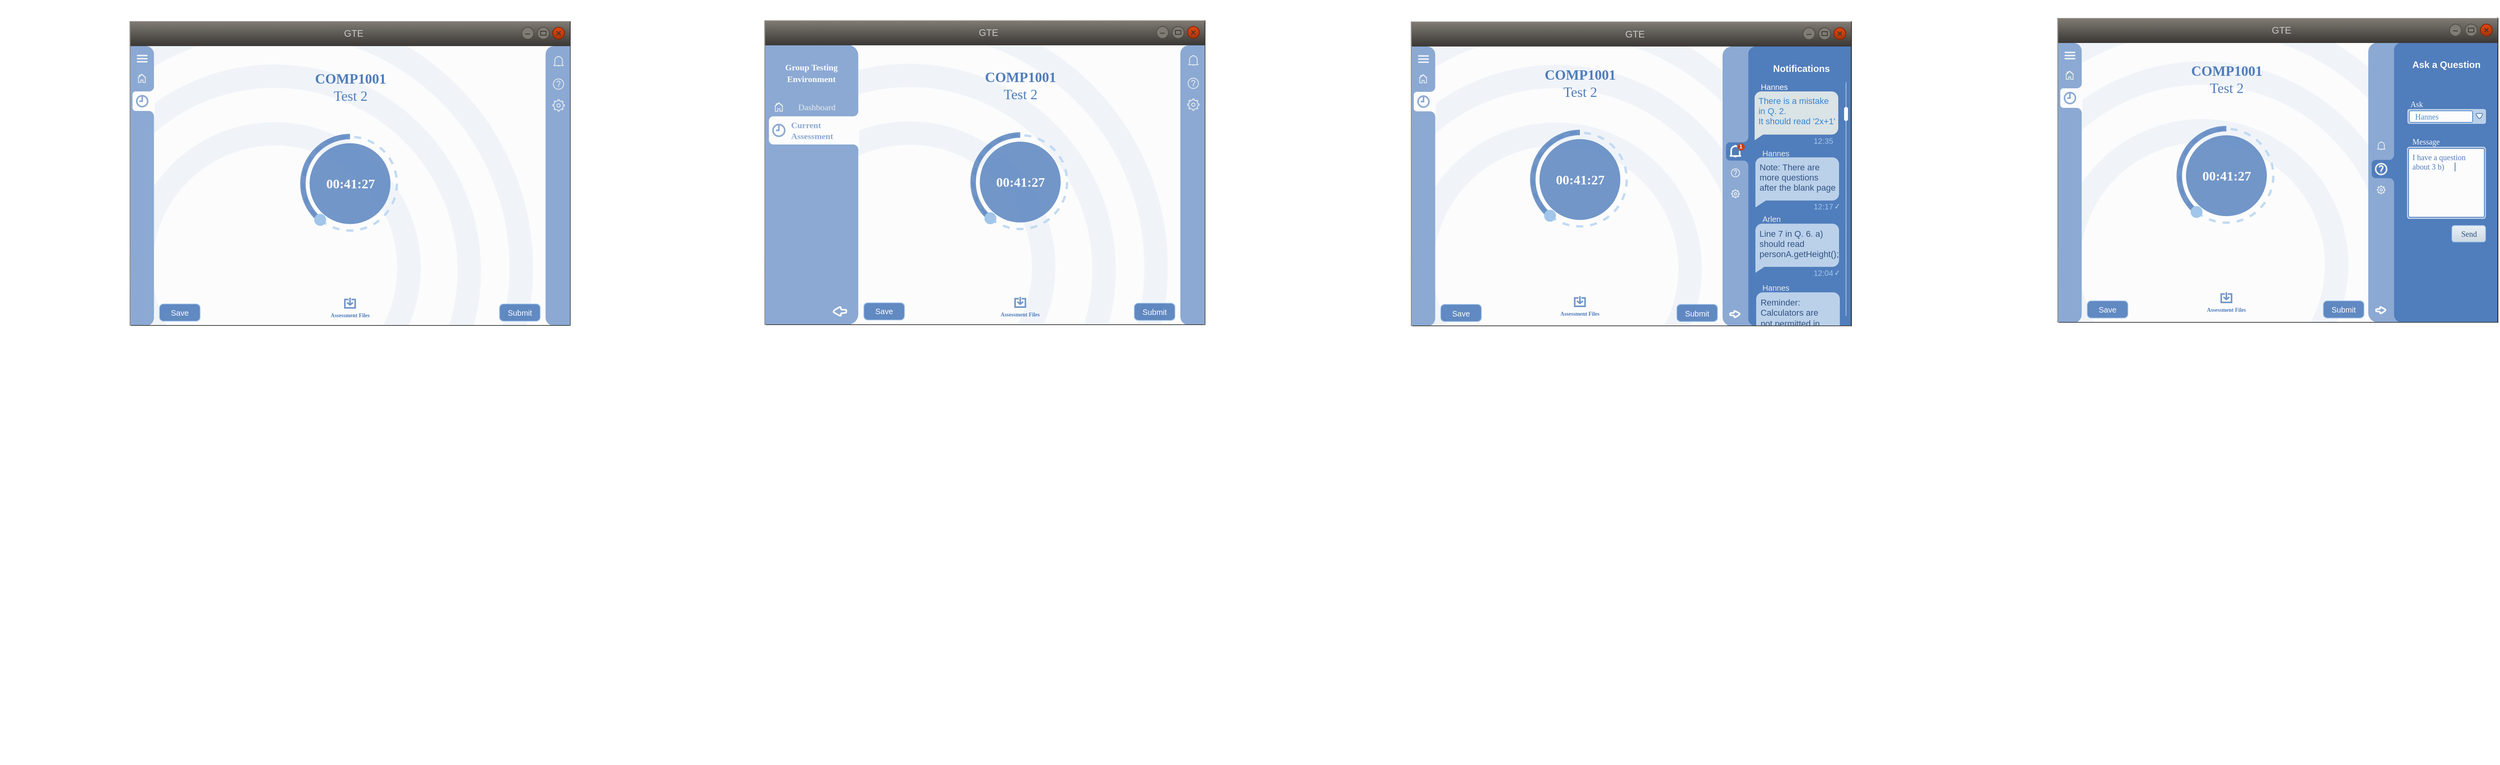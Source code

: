 <mxfile version="18.1.1" type="device"><diagram id="B7HZ5J9LQbeteDW-iumr" name="Page-1"><mxGraphModel dx="-1705" dy="594" grid="0" gridSize="10" guides="1" tooltips="1" connect="1" arrows="1" fold="1" page="1" pageScale="1" pageWidth="827" pageHeight="1169" math="0" shadow="0"><root><mxCell id="0"/><mxCell id="1" parent="0"/><mxCell id="4zHSYe7zgVNNVfXeA9ao-1" value="&lt;font color=&quot;#6e6e6e&quot;&gt;GTE&lt;/font&gt;" style="strokeWidth=1;shadow=0;dashed=0;align=center;html=1;shape=mxgraph.mockup.containers.window;align=left;verticalAlign=top;spacingLeft=8;strokeColor2=#008cff;strokeColor3=#c4c4c4;fontColor=#666666;mainText=;fontSize=17;labelBackgroundColor=none;strokeColor=#474747;fillColor=#FCFCFC;labelBorderColor=none;" parent="1" vertex="1"><mxGeometry x="3538.41" y="88.5" width="563.03" height="389" as="geometry"/></mxCell><mxCell id="4zHSYe7zgVNNVfXeA9ao-2" value="" style="group" parent="1" vertex="1" connectable="0"><mxGeometry x="3408" y="88.5" width="644" height="949.67" as="geometry"/></mxCell><mxCell id="4zHSYe7zgVNNVfXeA9ao-3" value="" style="ellipse;whiteSpace=wrap;html=1;aspect=fixed;fontColor=#A7A5C6;strokeColor=#d3e1f1;fillColor=none;gradientColor=#7C79A9;strokeWidth=30;opacity=30;" parent="4zHSYe7zgVNNVfXeA9ao-2" vertex="1"><mxGeometry width="630.85" height="630.85" as="geometry"/></mxCell><mxCell id="4zHSYe7zgVNNVfXeA9ao-5" value="" style="ellipse;whiteSpace=wrap;html=1;aspect=fixed;fontColor=#A7A5C6;strokeColor=#d3e1f1;fillColor=none;gradientColor=#7C79A9;strokeWidth=30;opacity=30;" parent="4zHSYe7zgVNNVfXeA9ao-2" vertex="1"><mxGeometry x="143.748" y="143.759" width="343.343" height="343.343" as="geometry"/></mxCell><mxCell id="4zHSYe7zgVNNVfXeA9ao-4" value="" style="ellipse;whiteSpace=wrap;html=1;aspect=fixed;fontColor=#A7A5C6;strokeColor=#d3e1f1;fillColor=none;gradientColor=#7C79A9;strokeWidth=30;opacity=30;" parent="4zHSYe7zgVNNVfXeA9ao-2" vertex="1"><mxGeometry x="66.538" y="69.974" width="497.773" height="497.773" as="geometry"/></mxCell><mxCell id="4zHSYe7zgVNNVfXeA9ao-6" value="" style="rounded=0;whiteSpace=wrap;html=1;fontColor=#5189C9;fillColor=#FFFFFF;strokeColor=none;" parent="4zHSYe7zgVNNVfXeA9ao-2" vertex="1"><mxGeometry x="-22" y="-13.5" width="151" height="426.5" as="geometry"/></mxCell><mxCell id="4zHSYe7zgVNNVfXeA9ao-7" value="" style="rounded=0;whiteSpace=wrap;html=1;fontColor=#5189C9;fillColor=#FFFFFF;strokeColor=none;" parent="4zHSYe7zgVNNVfXeA9ao-2" vertex="1"><mxGeometry x="132" y="-23.5" width="481" height="23.5" as="geometry"/></mxCell><mxCell id="4zHSYe7zgVNNVfXeA9ao-98" value="Save" style="rounded=1;whiteSpace=wrap;html=1;fontSize=10;fontColor=#FCFCFC;strokeColor=#A1C6EA;fillColor=#507DBC;gradientColor=none;gradientDirection=north;opacity=90;arcSize=23;" parent="4zHSYe7zgVNNVfXeA9ao-2" vertex="1"><mxGeometry x="168" y="361.5" width="52" height="22" as="geometry"/></mxCell><mxCell id="4zHSYe7zgVNNVfXeA9ao-99" value="" style="ellipse;whiteSpace=wrap;html=1;aspect=fixed;rounded=1;labelBackgroundColor=#6E6E6E;sketch=0;fontFamily=Verdana;fontSize=14;fontColor=#DAE3E5;strokeColor=#C2DAF2;strokeWidth=3;fillColor=none;gradientColor=none;gradientDirection=east;dashed=1;perimeterSpacing=0;" parent="4zHSYe7zgVNNVfXeA9ao-2" vertex="1"><mxGeometry x="351.74" y="147.5" width="120.02" height="120.02" as="geometry"/></mxCell><mxCell id="4zHSYe7zgVNNVfXeA9ao-100" value="&lt;span style=&quot;&quot;&gt;&lt;font color=&quot;#fcfcfc&quot; style=&quot;font-size: 17px; line-height: 1;&quot;&gt;00:41:27&lt;/font&gt;&lt;/span&gt;" style="verticalLabelPosition=middle;verticalAlign=middle;html=1;shape=mxgraph.infographic.bendingArch;startAngle=0.609;endAngle=0;arcWidth=0.11;fillColor=#507DBC;strokeColor=none;fontSize=19;fontColor=#FFFFFF;labelPosition=center;align=center;fontStyle=1;rounded=1;labelBackgroundColor=none;sketch=0;fontFamily=Verdana;opacity=80;" parent="4zHSYe7zgVNNVfXeA9ao-2" vertex="1"><mxGeometry x="348" y="143.76" width="127.5" height="127.5" as="geometry"/></mxCell><mxCell id="4zHSYe7zgVNNVfXeA9ao-101" value="" style="ellipse;whiteSpace=wrap;html=1;aspect=fixed;rounded=1;labelBackgroundColor=none;labelBorderColor=none;sketch=0;fontFamily=Verdana;fontSize=13;fontColor=#DAE3E5;strokeColor=#A1C6EA;strokeWidth=2;fillColor=#A1C6EA;gradientColor=none;gradientDirection=east;" parent="4zHSYe7zgVNNVfXeA9ao-2" vertex="1"><mxGeometry x="366.99" y="247.28" width="13.22" height="13.22" as="geometry"/></mxCell><mxCell id="4zHSYe7zgVNNVfXeA9ao-102" value="&lt;font color=&quot;#507dbc&quot;&gt;&lt;span style=&quot;font-weight: bold;&quot;&gt;COMP1001&lt;/span&gt;&lt;br&gt;&lt;font style=&quot;font-size: 18px;&quot;&gt;Test 2&lt;/font&gt;&lt;/font&gt;" style="text;html=1;align=center;verticalAlign=middle;resizable=0;points=[];autosize=1;strokeColor=none;fillColor=none;fontFamily=Verdana;fontSize=18;" parent="4zHSYe7zgVNNVfXeA9ao-2" vertex="1"><mxGeometry x="351.76" y="60.5" width="120" height="48" as="geometry"/></mxCell><mxCell id="4zHSYe7zgVNNVfXeA9ao-110" value="&lt;font color=&quot;#507dbc&quot; style=&quot;&quot;&gt;&lt;b&gt;Assessment Files&lt;/b&gt;&lt;/font&gt;" style="text;html=1;strokeColor=none;fillColor=none;align=center;verticalAlign=middle;whiteSpace=wrap;rounded=0;fontFamily=Verdana;fontSize=7;fontColor=#FCFCFC;opacity=80;" parent="4zHSYe7zgVNNVfXeA9ao-2" vertex="1"><mxGeometry x="381.76" y="361.5" width="60" height="30" as="geometry"/></mxCell><mxCell id="4zHSYe7zgVNNVfXeA9ao-109" value="" style="html=1;verticalLabelPosition=bottom;align=center;labelBackgroundColor=#ffffff;verticalAlign=top;strokeWidth=2;strokeColor=#507DBC;shadow=0;dashed=0;shape=mxgraph.ios7.icons.down;fontFamily=Verdana;fontSize=7;fontColor=#FCFCFC;fillColor=none;gradientColor=none;opacity=80;fontStyle=1" parent="4zHSYe7zgVNNVfXeA9ao-2" vertex="1"><mxGeometry x="405.15" y="353.5" width="13.22" height="13" as="geometry"/></mxCell><mxCell id="4zHSYe7zgVNNVfXeA9ao-8" value="" style="endArrow=none;html=1;rounded=0;strokeColor=#6E6E6E;" parent="1" edge="1"><mxGeometry width="50" height="50" relative="1" as="geometry"><mxPoint x="3538.41" y="119.5" as="sourcePoint"/><mxPoint x="4101.41" y="119.5" as="targetPoint"/></mxGeometry></mxCell><mxCell id="4zHSYe7zgVNNVfXeA9ao-9" value="" style="rounded=1;whiteSpace=wrap;html=1;strokeColor=#8BA9D3;arcSize=34;gradientColor=none;gradientDirection=east;fillColor=#8BA9D3;" parent="1" vertex="1"><mxGeometry x="4070.41" y="120.5" width="30" height="357" as="geometry"/></mxCell><mxCell id="4zHSYe7zgVNNVfXeA9ao-10" value="" style="whiteSpace=wrap;html=1;aspect=fixed;fontColor=#474747;strokeColor=#8BA9D3;fillColor=#8BA9D3;" parent="1" vertex="1"><mxGeometry x="4088.41" y="465.5" width="12" height="12" as="geometry"/></mxCell><mxCell id="4zHSYe7zgVNNVfXeA9ao-11" value="" style="whiteSpace=wrap;html=1;aspect=fixed;fontColor=#474747;strokeColor=#8BA9D3;fillColor=#8BA9D3;" parent="1" vertex="1"><mxGeometry x="4087.41" y="120.5" width="13" height="13" as="geometry"/></mxCell><mxCell id="4zHSYe7zgVNNVfXeA9ao-12" value="" style="html=1;verticalLabelPosition=bottom;align=center;labelBackgroundColor=#ffffff;verticalAlign=top;strokeWidth=1;strokeColor=#E7EDEE;shadow=0;dashed=0;shape=mxgraph.ios7.icons.bell;rounded=1;fontFamily=Verdana;fontSize=11;fontColor=#6E6E6E;fillColor=none;gradientColor=none;gradientDirection=east;" parent="1" vertex="1"><mxGeometry x="4080.05" y="133" width="13.01" height="12.53" as="geometry"/></mxCell><mxCell id="4zHSYe7zgVNNVfXeA9ao-13" value="" style="html=1;verticalLabelPosition=bottom;align=center;labelBackgroundColor=#ffffff;verticalAlign=top;strokeWidth=1;strokeColor=#E7EDEE;shadow=0;dashed=0;shape=mxgraph.ios7.icons.help;rounded=1;fontFamily=Verdana;fontSize=11;fontColor=#6E6E6E;fillColor=none;gradientColor=none;gradientDirection=east;" parent="1" vertex="1"><mxGeometry x="4079.81" y="162" width="13.25" height="13.25" as="geometry"/></mxCell><mxCell id="4zHSYe7zgVNNVfXeA9ao-14" value="" style="endArrow=none;html=1;rounded=0;strokeColor=#6E6E6E;" parent="1" edge="1"><mxGeometry width="50" height="50" relative="1" as="geometry"><mxPoint x="3538.41" y="118.5" as="sourcePoint"/><mxPoint x="4101.41" y="118.5" as="targetPoint"/></mxGeometry></mxCell><mxCell id="4zHSYe7zgVNNVfXeA9ao-15" value="" style="rounded=0;whiteSpace=wrap;html=1;fillColor=#807B74;strokeColor=#3B3835;gradientColor=#3B3835;gradientDirection=south;" parent="1" vertex="1"><mxGeometry x="3538.41" y="88.5" width="563.03" height="31" as="geometry"/></mxCell><mxCell id="4zHSYe7zgVNNVfXeA9ao-16" value="&lt;font color=&quot;#c9c9c9&quot;&gt;GTE&lt;/font&gt;" style="text;html=1;align=center;verticalAlign=middle;resizable=0;points=[];autosize=1;strokeColor=none;fillColor=none;" parent="1" vertex="1"><mxGeometry x="3806.44" y="95" width="35" height="18" as="geometry"/></mxCell><mxCell id="4zHSYe7zgVNNVfXeA9ao-17" value="" style="ellipse;whiteSpace=wrap;html=1;aspect=fixed;strokeColor=#7D2708;fillColor=#E3470E;gradientColor=#A6340A;" parent="1" vertex="1"><mxGeometry x="4078.93" y="95.88" width="15.24" height="15.24" as="geometry"/></mxCell><mxCell id="4zHSYe7zgVNNVfXeA9ao-18" value="" style="ellipse;whiteSpace=wrap;html=1;aspect=fixed;strokeColor=#4F4C48;fillColor=#807B74;gradientColor=none;" parent="1" vertex="1"><mxGeometry x="4059.44" y="95.88" width="15.24" height="15.24" as="geometry"/></mxCell><mxCell id="4zHSYe7zgVNNVfXeA9ao-26" value="" style="rounded=1;whiteSpace=wrap;html=1;strokeColor=#8BA9D3;arcSize=34;gradientColor=none;gradientDirection=east;fillColor=#8BA9D3;" parent="1" vertex="1"><mxGeometry x="3539.41" y="120.5" width="29" height="357" as="geometry"/></mxCell><mxCell id="4zHSYe7zgVNNVfXeA9ao-34" value="" style="rounded=0;whiteSpace=wrap;html=1;fontColor=#FCFCFC;strokeColor=none;strokeWidth=1;fillColor=#FCFCFC;gradientColor=none;gradientDirection=south;" parent="1" vertex="1"><mxGeometry x="3562" y="172" width="8" height="38" as="geometry"/></mxCell><mxCell id="4zHSYe7zgVNNVfXeA9ao-19" value="" style="ellipse;whiteSpace=wrap;html=1;aspect=fixed;strokeColor=#4F4C48;fillColor=#807B74;gradientColor=none;" parent="1" vertex="1"><mxGeometry x="4039.44" y="95.88" width="15.24" height="15.24" as="geometry"/></mxCell><mxCell id="4zHSYe7zgVNNVfXeA9ao-20" value="" style="endArrow=none;html=1;rounded=0;fontColor=#C9C9C9;strokeColor=#969188;strokeWidth=1;" parent="1" edge="1"><mxGeometry width="50" height="50" relative="1" as="geometry"><mxPoint x="3538.41" y="88.5" as="sourcePoint"/><mxPoint x="4101.41" y="88.5" as="targetPoint"/></mxGeometry></mxCell><mxCell id="4zHSYe7zgVNNVfXeA9ao-21" value="" style="endArrow=none;html=1;rounded=0;fontColor=#C9C9C9;strokeColor=#383633;strokeWidth=1;" parent="1" edge="1"><mxGeometry width="50" height="50" relative="1" as="geometry"><mxPoint x="4084.05" y="106" as="sourcePoint"/><mxPoint x="4089.05" y="101" as="targetPoint"/></mxGeometry></mxCell><mxCell id="4zHSYe7zgVNNVfXeA9ao-22" value="" style="endArrow=none;html=1;rounded=0;fontColor=#C9C9C9;strokeColor=#383633;strokeWidth=1;" parent="1" edge="1"><mxGeometry width="50" height="50" relative="1" as="geometry"><mxPoint x="4089.05" y="106" as="sourcePoint"/><mxPoint x="4084.05" y="101" as="targetPoint"/></mxGeometry></mxCell><mxCell id="4zHSYe7zgVNNVfXeA9ao-23" value="" style="rounded=0;whiteSpace=wrap;html=1;fontColor=#C9C9C9;strokeColor=#383633;strokeWidth=1;fillColor=none;gradientColor=#3B3835;gradientDirection=south;" parent="1" vertex="1"><mxGeometry x="4063.56" y="101" width="7" height="5" as="geometry"/></mxCell><mxCell id="4zHSYe7zgVNNVfXeA9ao-24" value="" style="endArrow=none;html=1;rounded=0;fontColor=#C9C9C9;strokeColor=#383633;strokeWidth=1;" parent="1" edge="1"><mxGeometry width="50" height="50" relative="1" as="geometry"><mxPoint x="4044.06" y="104.5" as="sourcePoint"/><mxPoint x="4050.06" y="104.5" as="targetPoint"/></mxGeometry></mxCell><mxCell id="4zHSYe7zgVNNVfXeA9ao-25" value="" style="endArrow=none;html=1;rounded=0;fontColor=#C9C9C9;strokeColor=#969188;strokeWidth=1;exitX=0;exitY=0.999;exitDx=0;exitDy=0;exitPerimeter=0;" parent="1" source="4zHSYe7zgVNNVfXeA9ao-1" edge="1"><mxGeometry width="50" height="50" relative="1" as="geometry"><mxPoint x="803.41" y="289.42" as="sourcePoint"/><mxPoint x="3538.41" y="88" as="targetPoint"/></mxGeometry></mxCell><mxCell id="4zHSYe7zgVNNVfXeA9ao-27" value="" style="rounded=1;whiteSpace=wrap;html=1;labelBackgroundColor=#6E6E6E;sketch=0;fontFamily=Verdana;fontSize=11;fontColor=#507DBC;strokeColor=#FCFCFC;strokeWidth=1;fillColor=#FCFCFC;gradientColor=none;gradientDirection=east;" parent="1" vertex="1"><mxGeometry x="3542" y="178.52" width="23" height="24" as="geometry"/></mxCell><mxCell id="4zHSYe7zgVNNVfXeA9ao-28" value="" style="whiteSpace=wrap;html=1;aspect=fixed;fontColor=#474747;strokeColor=#8BA9D3;fillColor=#8BA9D3;" parent="1" vertex="1"><mxGeometry x="3539.41" y="465" width="12.5" height="12.5" as="geometry"/></mxCell><mxCell id="4zHSYe7zgVNNVfXeA9ao-29" value="" style="whiteSpace=wrap;html=1;aspect=fixed;fontColor=#474747;strokeColor=#8BA9D3;fillColor=#8BA9D3;" parent="1" vertex="1"><mxGeometry x="3539.41" y="120.5" width="9" height="9" as="geometry"/></mxCell><mxCell id="4zHSYe7zgVNNVfXeA9ao-30" value="" style="rounded=1;whiteSpace=wrap;html=1;fontFamily=Verdana;fontSize=11;fontColor=#6E6E6E;strokeColor=none;strokeWidth=1;fillColor=#fcfcfc;gradientColor=#D3E1F1;gradientDirection=north;arcSize=50;" parent="1" vertex="1"><mxGeometry x="3546.91" y="131" width="14" height="2" as="geometry"/></mxCell><mxCell id="4zHSYe7zgVNNVfXeA9ao-31" value="" style="rounded=1;whiteSpace=wrap;html=1;fontFamily=Verdana;fontSize=11;fontColor=#6E6E6E;strokeColor=none;strokeWidth=1;fillColor=#fcfcfc;gradientColor=#D3E1F1;gradientDirection=north;arcSize=50;" parent="1" vertex="1"><mxGeometry x="3546.91" y="135" width="14" height="2" as="geometry"/></mxCell><mxCell id="4zHSYe7zgVNNVfXeA9ao-32" value="" style="html=1;verticalLabelPosition=bottom;align=center;labelBackgroundColor=#ffffff;verticalAlign=top;strokeWidth=2;strokeColor=#8BA9D3;shadow=0;dashed=0;shape=mxgraph.ios7.icons.clock;fontFamily=Verdana;fontSize=11;fontColor=#474747;fillColor=none;aspect=fixed;" parent="1" vertex="1"><mxGeometry x="3546.91" y="183.52" width="14" height="14" as="geometry"/></mxCell><mxCell id="4zHSYe7zgVNNVfXeA9ao-35" value="" style="ellipse;whiteSpace=wrap;html=1;fontColor=#FCFCFC;strokeColor=#8BA9D3;strokeWidth=1;fillColor=#8BA9D3;gradientColor=none;gradientDirection=south;" parent="1" vertex="1"><mxGeometry x="3556.03" y="166.55" width="12.4" height="11" as="geometry"/></mxCell><mxCell id="4zHSYe7zgVNNVfXeA9ao-40" value="" style="html=1;verticalLabelPosition=bottom;align=center;labelBackgroundColor=#ffffff;verticalAlign=top;strokeWidth=1;strokeColor=#E7EDEE;shadow=0;dashed=0;shape=mxgraph.ios7.icons.settings;fontFamily=Verdana;fontSize=10;fontColor=#FCFCFC;fillColor=none;gradientColor=none;gradientDirection=south;" parent="1" vertex="1"><mxGeometry x="4079.22" y="188.59" width="14.66" height="14.66" as="geometry"/></mxCell><mxCell id="4zHSYe7zgVNNVfXeA9ao-68" value="" style="rounded=0;whiteSpace=wrap;html=1;fontColor=#5189C9;fillColor=#FFFFFF;strokeColor=none;" parent="1" vertex="1"><mxGeometry x="3372" y="477.58" width="708" height="280.42" as="geometry"/></mxCell><mxCell id="4zHSYe7zgVNNVfXeA9ao-69" value="" style="endArrow=none;html=1;rounded=0;fontColor=#5189C9;entryX=1;entryY=1;entryDx=0;entryDy=0;exitX=0;exitY=1;exitDx=0;exitDy=0;strokeColor=#474747;" parent="1" source="4zHSYe7zgVNNVfXeA9ao-28" target="4zHSYe7zgVNNVfXeA9ao-10" edge="1"><mxGeometry width="50" height="50" relative="1" as="geometry"><mxPoint x="1096.41" y="291.42" as="sourcePoint"/><mxPoint x="1146.41" y="241.42" as="targetPoint"/></mxGeometry></mxCell><mxCell id="4zHSYe7zgVNNVfXeA9ao-74" value="" style="rounded=1;whiteSpace=wrap;html=1;fontFamily=Verdana;fontSize=11;fontColor=#6E6E6E;strokeColor=none;strokeWidth=1;fillColor=#fcfcfc;gradientColor=#D3E1F1;gradientDirection=north;arcSize=50;" parent="1" vertex="1"><mxGeometry x="3546.91" y="139" width="14" height="2" as="geometry"/></mxCell><mxCell id="4zHSYe7zgVNNVfXeA9ao-97" value="Submit" style="rounded=1;whiteSpace=wrap;html=1;fontSize=10;fontColor=#FCFCFC;strokeColor=#A1C6EA;fillColor=#507DBC;gradientColor=none;gradientDirection=north;opacity=90;arcSize=23;" parent="1" vertex="1"><mxGeometry x="4011" y="450" width="52" height="22" as="geometry"/></mxCell><mxCell id="4zHSYe7zgVNNVfXeA9ao-104" value="" style="html=1;verticalLabelPosition=bottom;align=center;labelBackgroundColor=#ffffff;verticalAlign=top;strokeWidth=1;strokeColor=#E7EDEE;shadow=0;dashed=0;shape=mxgraph.ios7.icons.home;fontFamily=Verdana;fontSize=11;fontColor=#474747;fillColor=none;aspect=fixed;" parent="1" vertex="1"><mxGeometry x="3548.5" y="155.92" width="10" height="10.63" as="geometry"/></mxCell><mxCell id="4zHSYe7zgVNNVfXeA9ao-105" value="" style="ellipse;whiteSpace=wrap;html=1;fontColor=#FCFCFC;strokeColor=#8BA9D3;strokeWidth=1;fillColor=#8BA9D3;gradientColor=none;gradientDirection=south;" parent="1" vertex="1"><mxGeometry x="3556.03" y="203.5" width="12.4" height="12.75" as="geometry"/></mxCell><mxCell id="4zHSYe7zgVNNVfXeA9ao-112" value="&lt;font color=&quot;#6e6e6e&quot;&gt;GTE&lt;/font&gt;" style="strokeWidth=1;shadow=0;dashed=0;align=center;html=1;shape=mxgraph.mockup.containers.window;align=left;verticalAlign=top;spacingLeft=8;strokeColor2=#008cff;strokeColor3=#c4c4c4;fontColor=#666666;mainText=;fontSize=17;labelBackgroundColor=none;strokeColor=#474747;fillColor=#FCFCFC;labelBorderColor=none;" parent="1" vertex="1"><mxGeometry x="4350.41" y="87.5" width="563.03" height="389" as="geometry"/></mxCell><mxCell id="4zHSYe7zgVNNVfXeA9ao-113" value="" style="group" parent="1" vertex="1" connectable="0"><mxGeometry x="4220" y="87.5" width="644" height="630.85" as="geometry"/></mxCell><mxCell id="4zHSYe7zgVNNVfXeA9ao-114" value="" style="ellipse;whiteSpace=wrap;html=1;aspect=fixed;fontColor=#A7A5C6;strokeColor=#d3e1f1;fillColor=none;gradientColor=#7C79A9;strokeWidth=30;opacity=30;" parent="4zHSYe7zgVNNVfXeA9ao-113" vertex="1"><mxGeometry width="630.85" height="630.85" as="geometry"/></mxCell><mxCell id="4zHSYe7zgVNNVfXeA9ao-115" value="" style="ellipse;whiteSpace=wrap;html=1;aspect=fixed;fontColor=#A7A5C6;strokeColor=#d3e1f1;fillColor=none;gradientColor=#7C79A9;strokeWidth=30;opacity=30;" parent="4zHSYe7zgVNNVfXeA9ao-113" vertex="1"><mxGeometry x="143.748" y="143.759" width="343.343" height="343.343" as="geometry"/></mxCell><mxCell id="4zHSYe7zgVNNVfXeA9ao-116" value="" style="ellipse;whiteSpace=wrap;html=1;aspect=fixed;fontColor=#A7A5C6;strokeColor=#d3e1f1;fillColor=none;gradientColor=#7C79A9;strokeWidth=30;opacity=30;" parent="4zHSYe7zgVNNVfXeA9ao-113" vertex="1"><mxGeometry x="66.538" y="69.974" width="497.773" height="497.773" as="geometry"/></mxCell><mxCell id="4zHSYe7zgVNNVfXeA9ao-117" value="" style="rounded=0;whiteSpace=wrap;html=1;fontColor=#5189C9;fillColor=#FFFFFF;strokeColor=none;" parent="4zHSYe7zgVNNVfXeA9ao-113" vertex="1"><mxGeometry x="-22" y="-13.5" width="151" height="426.5" as="geometry"/></mxCell><mxCell id="4zHSYe7zgVNNVfXeA9ao-118" value="" style="rounded=0;whiteSpace=wrap;html=1;fontColor=#5189C9;fillColor=#FFFFFF;strokeColor=none;" parent="4zHSYe7zgVNNVfXeA9ao-113" vertex="1"><mxGeometry x="132" y="-23.5" width="481" height="23.5" as="geometry"/></mxCell><mxCell id="4zHSYe7zgVNNVfXeA9ao-119" value="Save" style="rounded=1;whiteSpace=wrap;html=1;fontSize=10;fontColor=#FCFCFC;strokeColor=#A1C6EA;fillColor=#507DBC;gradientColor=none;gradientDirection=north;opacity=90;arcSize=23;" parent="4zHSYe7zgVNNVfXeA9ao-113" vertex="1"><mxGeometry x="168" y="361.5" width="52" height="22" as="geometry"/></mxCell><mxCell id="4zHSYe7zgVNNVfXeA9ao-120" value="" style="ellipse;whiteSpace=wrap;html=1;aspect=fixed;rounded=1;labelBackgroundColor=#6E6E6E;sketch=0;fontFamily=Verdana;fontSize=14;fontColor=#DAE3E5;strokeColor=#C2DAF2;strokeWidth=3;fillColor=none;gradientColor=none;gradientDirection=east;dashed=1;perimeterSpacing=0;" parent="4zHSYe7zgVNNVfXeA9ao-113" vertex="1"><mxGeometry x="397.08" y="146.53" width="120.02" height="120.02" as="geometry"/></mxCell><mxCell id="4zHSYe7zgVNNVfXeA9ao-121" value="&lt;span style=&quot;&quot;&gt;&lt;font color=&quot;#fcfcfc&quot; style=&quot;font-size: 17px; line-height: 1;&quot;&gt;00:41:27&lt;/font&gt;&lt;/span&gt;" style="verticalLabelPosition=middle;verticalAlign=middle;html=1;shape=mxgraph.infographic.bendingArch;startAngle=0.609;endAngle=0;arcWidth=0.11;fillColor=#507DBC;strokeColor=none;fontSize=19;fontColor=#FFFFFF;labelPosition=center;align=center;fontStyle=1;rounded=1;labelBackgroundColor=none;sketch=0;fontFamily=Verdana;opacity=80;" parent="4zHSYe7zgVNNVfXeA9ao-113" vertex="1"><mxGeometry x="393.34" y="142.79" width="127.5" height="127.5" as="geometry"/></mxCell><mxCell id="4zHSYe7zgVNNVfXeA9ao-122" value="" style="ellipse;whiteSpace=wrap;html=1;aspect=fixed;rounded=1;labelBackgroundColor=none;labelBorderColor=none;sketch=0;fontFamily=Verdana;fontSize=13;fontColor=#DAE3E5;strokeColor=#A1C6EA;strokeWidth=2;fillColor=#A1C6EA;gradientColor=none;gradientDirection=east;" parent="4zHSYe7zgVNNVfXeA9ao-113" vertex="1"><mxGeometry x="412.33" y="246.31" width="13.22" height="13.22" as="geometry"/></mxCell><mxCell id="4zHSYe7zgVNNVfXeA9ao-123" value="&lt;font color=&quot;#507dbc&quot;&gt;&lt;span style=&quot;font-weight: bold;&quot;&gt;COMP1001&lt;/span&gt;&lt;br&gt;&lt;font style=&quot;font-size: 18px;&quot;&gt;Test 2&lt;/font&gt;&lt;/font&gt;" style="text;html=1;align=center;verticalAlign=middle;resizable=0;points=[];autosize=1;strokeColor=none;fillColor=none;fontFamily=Verdana;fontSize=18;" parent="4zHSYe7zgVNNVfXeA9ao-113" vertex="1"><mxGeometry x="397.1" y="59.53" width="120" height="48" as="geometry"/></mxCell><mxCell id="4zHSYe7zgVNNVfXeA9ao-124" value="&lt;font color=&quot;#507dbc&quot; style=&quot;&quot;&gt;&lt;b&gt;Assessment Files&lt;/b&gt;&lt;/font&gt;" style="text;html=1;strokeColor=none;fillColor=none;align=center;verticalAlign=middle;whiteSpace=wrap;rounded=0;fontFamily=Verdana;fontSize=7;fontColor=#FCFCFC;opacity=80;" parent="4zHSYe7zgVNNVfXeA9ao-113" vertex="1"><mxGeometry x="427.09" y="361.5" width="60" height="30" as="geometry"/></mxCell><mxCell id="4zHSYe7zgVNNVfXeA9ao-125" value="" style="html=1;verticalLabelPosition=bottom;align=center;labelBackgroundColor=#ffffff;verticalAlign=top;strokeWidth=2;strokeColor=#507DBC;shadow=0;dashed=0;shape=mxgraph.ios7.icons.down;fontFamily=Verdana;fontSize=7;fontColor=#FCFCFC;fillColor=none;gradientColor=none;opacity=80;fontStyle=1" parent="4zHSYe7zgVNNVfXeA9ao-113" vertex="1"><mxGeometry x="450.48" y="353.5" width="13.22" height="13" as="geometry"/></mxCell><mxCell id="4zHSYe7zgVNNVfXeA9ao-197" value="" style="rounded=1;whiteSpace=wrap;html=1;strokeColor=#8BA9D3;arcSize=11;gradientColor=none;gradientDirection=east;fillColor=#8BA9D3;" parent="4zHSYe7zgVNNVfXeA9ao-113" vertex="1"><mxGeometry x="131.1" y="31.5" width="118.3" height="357" as="geometry"/></mxCell><mxCell id="4zHSYe7zgVNNVfXeA9ao-198" value="" style="whiteSpace=wrap;html=1;aspect=fixed;fontColor=#474747;strokeColor=#8BA9D3;fillColor=#8BA9D3;" parent="4zHSYe7zgVNNVfXeA9ao-113" vertex="1"><mxGeometry x="131.1" y="31.5" width="20" height="20" as="geometry"/></mxCell><mxCell id="4zHSYe7zgVNNVfXeA9ao-199" value="" style="whiteSpace=wrap;html=1;aspect=fixed;fontColor=#474747;strokeColor=#8BA9D3;fillColor=#8BA9D3;" parent="4zHSYe7zgVNNVfXeA9ao-113" vertex="1"><mxGeometry x="131.1" y="368.5" width="20" height="20" as="geometry"/></mxCell><mxCell id="4zHSYe7zgVNNVfXeA9ao-200" value="&lt;font color=&quot;#fcfcfc&quot; face=&quot;Verdana&quot; style=&quot;font-size: 11px;&quot;&gt;&lt;b style=&quot;&quot;&gt;Group Testing Environment&lt;/b&gt;&lt;/font&gt;" style="text;html=1;strokeColor=none;fillColor=none;align=center;verticalAlign=middle;whiteSpace=wrap;rounded=0;fontColor=#474747;" parent="4zHSYe7zgVNNVfXeA9ao-113" vertex="1"><mxGeometry x="153.1" y="51.5" width="74" height="30" as="geometry"/></mxCell><mxCell id="4zHSYe7zgVNNVfXeA9ao-201" value="&lt;span style=&quot;font-weight: normal;&quot;&gt;&lt;font&gt;Dashboard&lt;/font&gt;&lt;/span&gt;" style="text;html=1;strokeColor=none;fillColor=none;align=center;verticalAlign=middle;whiteSpace=wrap;rounded=0;fontFamily=Verdana;fontSize=11;fontColor=#E7EDEE;fontStyle=1" parent="4zHSYe7zgVNNVfXeA9ao-113" vertex="1"><mxGeometry x="166.83" y="95.34" width="60" height="30" as="geometry"/></mxCell><mxCell id="4zHSYe7zgVNNVfXeA9ao-202" value="" style="html=1;verticalLabelPosition=bottom;align=center;labelBackgroundColor=#ffffff;verticalAlign=top;strokeWidth=1;strokeColor=#E7EDEE;shadow=0;dashed=0;shape=mxgraph.ios7.icons.home;fontFamily=Verdana;fontSize=11;fontColor=#474747;fillColor=none;" parent="4zHSYe7zgVNNVfXeA9ao-113" vertex="1"><mxGeometry x="143.13" y="104.85" width="10.34" height="10.99" as="geometry"/></mxCell><mxCell id="4zHSYe7zgVNNVfXeA9ao-203" value="" style="rounded=1;whiteSpace=wrap;html=1;labelBackgroundColor=none;labelBorderColor=none;sketch=0;fontFamily=Verdana;fontSize=13;fontColor=#DAE3E5;strokeColor=#FCFCFC;strokeWidth=1;fillColor=#FCFCFC;gradientColor=none;gradientDirection=east;" parent="4zHSYe7zgVNNVfXeA9ao-113" vertex="1"><mxGeometry x="136.1" y="122.84" width="111.9" height="35" as="geometry"/></mxCell><mxCell id="4zHSYe7zgVNNVfXeA9ao-204" value="" style="shape=singleArrow;whiteSpace=wrap;html=1;rounded=1;sketch=0;fontFamily=Verdana;fontSize=11;fontColor=#6E6E6E;strokeColor=#FCFCFC;strokeWidth=2;fillColor=none;gradientColor=none;gradientDirection=east;arrowWidth=0.328;arrowSize=0.615;rotation=-180;" parent="4zHSYe7zgVNNVfXeA9ao-113" vertex="1"><mxGeometry x="216.4" y="365.5" width="18.25" height="12.96" as="geometry"/></mxCell><mxCell id="4zHSYe7zgVNNVfXeA9ao-205" value="" style="html=1;verticalLabelPosition=bottom;align=center;labelBackgroundColor=#ffffff;verticalAlign=top;strokeWidth=2;strokeColor=#8BA9D3;shadow=0;dashed=0;shape=mxgraph.ios7.icons.clock;fontFamily=Verdana;fontSize=11;fontColor=#474747;fillColor=none;" parent="4zHSYe7zgVNNVfXeA9ao-113" vertex="1"><mxGeometry x="140.8" y="132.84" width="15" height="15" as="geometry"/></mxCell><mxCell id="4zHSYe7zgVNNVfXeA9ao-206" value="&lt;b style=&quot;&quot;&gt;&lt;font&gt;Current Assessment&lt;/font&gt;&lt;/b&gt;" style="text;html=1;strokeColor=none;fillColor=none;align=left;verticalAlign=middle;whiteSpace=wrap;rounded=0;fontFamily=Verdana;fontSize=11;fontColor=#8BA9D3;" parent="4zHSYe7zgVNNVfXeA9ao-113" vertex="1"><mxGeometry x="162.36" y="125.34" width="60" height="30" as="geometry"/></mxCell><mxCell id="4zHSYe7zgVNNVfXeA9ao-207" value="" style="rounded=0;whiteSpace=wrap;html=1;fontColor=#FCFCFC;strokeColor=none;strokeWidth=1;fillColor=#FCFCFC;gradientColor=none;gradientDirection=south;" parent="4zHSYe7zgVNNVfXeA9ao-113" vertex="1"><mxGeometry x="242.9" y="116.34" width="8.1" height="48" as="geometry"/></mxCell><mxCell id="4zHSYe7zgVNNVfXeA9ao-208" value="" style="ellipse;whiteSpace=wrap;html=1;fontColor=#FCFCFC;strokeColor=#8BA9D3;strokeWidth=1;fillColor=#8BA9D3;gradientColor=none;gradientDirection=south;" parent="4zHSYe7zgVNNVfXeA9ao-113" vertex="1"><mxGeometry x="237.1" y="109.99" width="12.3" height="11.85" as="geometry"/></mxCell><mxCell id="4zHSYe7zgVNNVfXeA9ao-209" value="" style="ellipse;whiteSpace=wrap;html=1;fontColor=#FCFCFC;strokeColor=#8BA9D3;strokeWidth=1;fillColor=#8BA9D3;gradientColor=none;gradientDirection=south;" parent="4zHSYe7zgVNNVfXeA9ao-113" vertex="1"><mxGeometry x="237.1" y="158.84" width="12.3" height="12.15" as="geometry"/></mxCell><mxCell id="4zHSYe7zgVNNVfXeA9ao-273" value="Save" style="rounded=1;whiteSpace=wrap;html=1;fontSize=10;fontColor=#FCFCFC;strokeColor=#A1C6EA;fillColor=#507DBC;gradientColor=none;gradientDirection=north;opacity=90;arcSize=23;" parent="4zHSYe7zgVNNVfXeA9ao-113" vertex="1"><mxGeometry x="257" y="360.98" width="52" height="22" as="geometry"/></mxCell><mxCell id="4zHSYe7zgVNNVfXeA9ao-126" value="" style="endArrow=none;html=1;rounded=0;strokeColor=#6E6E6E;" parent="1" edge="1"><mxGeometry width="50" height="50" relative="1" as="geometry"><mxPoint x="4350.41" y="118.5" as="sourcePoint"/><mxPoint x="4913.41" y="118.5" as="targetPoint"/></mxGeometry></mxCell><mxCell id="4zHSYe7zgVNNVfXeA9ao-127" value="" style="rounded=1;whiteSpace=wrap;html=1;strokeColor=#8BA9D3;arcSize=34;gradientColor=none;gradientDirection=east;fillColor=#8BA9D3;" parent="1" vertex="1"><mxGeometry x="4882.41" y="119.5" width="30" height="357" as="geometry"/></mxCell><mxCell id="4zHSYe7zgVNNVfXeA9ao-128" value="" style="whiteSpace=wrap;html=1;aspect=fixed;fontColor=#474747;strokeColor=#8BA9D3;fillColor=#8BA9D3;" parent="1" vertex="1"><mxGeometry x="4900.41" y="464.5" width="12" height="12" as="geometry"/></mxCell><mxCell id="4zHSYe7zgVNNVfXeA9ao-129" value="" style="whiteSpace=wrap;html=1;aspect=fixed;fontColor=#474747;strokeColor=#8BA9D3;fillColor=#8BA9D3;" parent="1" vertex="1"><mxGeometry x="4899.41" y="119.5" width="13" height="13" as="geometry"/></mxCell><mxCell id="4zHSYe7zgVNNVfXeA9ao-130" value="" style="html=1;verticalLabelPosition=bottom;align=center;labelBackgroundColor=#ffffff;verticalAlign=top;strokeWidth=1;strokeColor=#E7EDEE;shadow=0;dashed=0;shape=mxgraph.ios7.icons.bell;rounded=1;fontFamily=Verdana;fontSize=11;fontColor=#6E6E6E;fillColor=none;gradientColor=none;gradientDirection=east;" parent="1" vertex="1"><mxGeometry x="4892.05" y="132" width="13.01" height="12.53" as="geometry"/></mxCell><mxCell id="4zHSYe7zgVNNVfXeA9ao-131" value="" style="html=1;verticalLabelPosition=bottom;align=center;labelBackgroundColor=#ffffff;verticalAlign=top;strokeWidth=1;strokeColor=#E7EDEE;shadow=0;dashed=0;shape=mxgraph.ios7.icons.help;rounded=1;fontFamily=Verdana;fontSize=11;fontColor=#6E6E6E;fillColor=none;gradientColor=none;gradientDirection=east;" parent="1" vertex="1"><mxGeometry x="4891.81" y="161" width="13.25" height="13.25" as="geometry"/></mxCell><mxCell id="4zHSYe7zgVNNVfXeA9ao-132" value="" style="endArrow=none;html=1;rounded=0;strokeColor=#6E6E6E;" parent="1" edge="1"><mxGeometry width="50" height="50" relative="1" as="geometry"><mxPoint x="4350.41" y="117.5" as="sourcePoint"/><mxPoint x="4913.41" y="117.5" as="targetPoint"/></mxGeometry></mxCell><mxCell id="4zHSYe7zgVNNVfXeA9ao-133" value="" style="rounded=0;whiteSpace=wrap;html=1;fillColor=#807B74;strokeColor=#3B3835;gradientColor=#3B3835;gradientDirection=south;" parent="1" vertex="1"><mxGeometry x="4350.41" y="87.5" width="563.03" height="31" as="geometry"/></mxCell><mxCell id="4zHSYe7zgVNNVfXeA9ao-134" value="&lt;font color=&quot;#c9c9c9&quot;&gt;GTE&lt;/font&gt;" style="text;html=1;align=center;verticalAlign=middle;resizable=0;points=[];autosize=1;strokeColor=none;fillColor=none;" parent="1" vertex="1"><mxGeometry x="4618.44" y="94" width="35" height="18" as="geometry"/></mxCell><mxCell id="4zHSYe7zgVNNVfXeA9ao-135" value="" style="ellipse;whiteSpace=wrap;html=1;aspect=fixed;strokeColor=#7D2708;fillColor=#E3470E;gradientColor=#A6340A;" parent="1" vertex="1"><mxGeometry x="4890.93" y="94.88" width="15.24" height="15.24" as="geometry"/></mxCell><mxCell id="4zHSYe7zgVNNVfXeA9ao-136" value="" style="ellipse;whiteSpace=wrap;html=1;aspect=fixed;strokeColor=#4F4C48;fillColor=#807B74;gradientColor=none;" parent="1" vertex="1"><mxGeometry x="4871.44" y="94.88" width="15.24" height="15.24" as="geometry"/></mxCell><mxCell id="4zHSYe7zgVNNVfXeA9ao-139" value="" style="ellipse;whiteSpace=wrap;html=1;aspect=fixed;strokeColor=#4F4C48;fillColor=#807B74;gradientColor=none;" parent="1" vertex="1"><mxGeometry x="4851.44" y="94.88" width="15.24" height="15.24" as="geometry"/></mxCell><mxCell id="4zHSYe7zgVNNVfXeA9ao-140" value="" style="endArrow=none;html=1;rounded=0;fontColor=#C9C9C9;strokeColor=#969188;strokeWidth=1;" parent="1" edge="1"><mxGeometry width="50" height="50" relative="1" as="geometry"><mxPoint x="4350.41" y="87.5" as="sourcePoint"/><mxPoint x="4913.41" y="87.5" as="targetPoint"/></mxGeometry></mxCell><mxCell id="4zHSYe7zgVNNVfXeA9ao-141" value="" style="endArrow=none;html=1;rounded=0;fontColor=#C9C9C9;strokeColor=#383633;strokeWidth=1;" parent="1" edge="1"><mxGeometry width="50" height="50" relative="1" as="geometry"><mxPoint x="4896.05" y="105" as="sourcePoint"/><mxPoint x="4901.05" y="100" as="targetPoint"/></mxGeometry></mxCell><mxCell id="4zHSYe7zgVNNVfXeA9ao-142" value="" style="endArrow=none;html=1;rounded=0;fontColor=#C9C9C9;strokeColor=#383633;strokeWidth=1;" parent="1" edge="1"><mxGeometry width="50" height="50" relative="1" as="geometry"><mxPoint x="4901.05" y="105" as="sourcePoint"/><mxPoint x="4896.05" y="100" as="targetPoint"/></mxGeometry></mxCell><mxCell id="4zHSYe7zgVNNVfXeA9ao-143" value="" style="rounded=0;whiteSpace=wrap;html=1;fontColor=#C9C9C9;strokeColor=#383633;strokeWidth=1;fillColor=none;gradientColor=#3B3835;gradientDirection=south;" parent="1" vertex="1"><mxGeometry x="4875.56" y="100" width="7" height="5" as="geometry"/></mxCell><mxCell id="4zHSYe7zgVNNVfXeA9ao-144" value="" style="endArrow=none;html=1;rounded=0;fontColor=#C9C9C9;strokeColor=#383633;strokeWidth=1;" parent="1" edge="1"><mxGeometry width="50" height="50" relative="1" as="geometry"><mxPoint x="4856.06" y="103.5" as="sourcePoint"/><mxPoint x="4862.06" y="103.5" as="targetPoint"/></mxGeometry></mxCell><mxCell id="4zHSYe7zgVNNVfXeA9ao-145" value="" style="endArrow=none;html=1;rounded=0;fontColor=#C9C9C9;strokeColor=#969188;strokeWidth=1;exitX=0;exitY=0.999;exitDx=0;exitDy=0;exitPerimeter=0;" parent="1" source="4zHSYe7zgVNNVfXeA9ao-112" edge="1"><mxGeometry width="50" height="50" relative="1" as="geometry"><mxPoint x="1615.41" y="288.42" as="sourcePoint"/><mxPoint x="4350.41" y="87" as="targetPoint"/></mxGeometry></mxCell><mxCell id="4zHSYe7zgVNNVfXeA9ao-153" value="" style="html=1;verticalLabelPosition=bottom;align=center;labelBackgroundColor=#ffffff;verticalAlign=top;strokeWidth=1;strokeColor=#E7EDEE;shadow=0;dashed=0;shape=mxgraph.ios7.icons.settings;fontFamily=Verdana;fontSize=10;fontColor=#FCFCFC;fillColor=none;gradientColor=none;gradientDirection=south;" parent="1" vertex="1"><mxGeometry x="4891.22" y="187.59" width="14.66" height="14.66" as="geometry"/></mxCell><mxCell id="4zHSYe7zgVNNVfXeA9ao-154" value="" style="rounded=0;whiteSpace=wrap;html=1;fontColor=#5189C9;fillColor=#FFFFFF;strokeColor=none;" parent="1" vertex="1"><mxGeometry x="4184" y="476.58" width="708" height="280.42" as="geometry"/></mxCell><mxCell id="4zHSYe7zgVNNVfXeA9ao-155" value="" style="endArrow=none;html=1;rounded=0;fontColor=#5189C9;entryX=1;entryY=1;entryDx=0;entryDy=0;exitX=0;exitY=1;exitDx=0;exitDy=0;strokeColor=#474747;" parent="1" target="4zHSYe7zgVNNVfXeA9ao-128" edge="1"><mxGeometry width="50" height="50" relative="1" as="geometry"><mxPoint x="4351.41" y="476.5" as="sourcePoint"/><mxPoint x="1958.41" y="240.42" as="targetPoint"/></mxGeometry></mxCell><mxCell id="4zHSYe7zgVNNVfXeA9ao-157" value="Submit" style="rounded=1;whiteSpace=wrap;html=1;fontSize=10;fontColor=#FCFCFC;strokeColor=#A1C6EA;fillColor=#507DBC;gradientColor=none;gradientDirection=north;opacity=90;arcSize=23;" parent="1" vertex="1"><mxGeometry x="4823" y="449" width="52" height="22" as="geometry"/></mxCell><mxCell id="4zHSYe7zgVNNVfXeA9ao-417" value="&lt;font color=&quot;#6e6e6e&quot;&gt;GTE&lt;/font&gt;" style="strokeWidth=1;shadow=0;dashed=0;align=center;html=1;shape=mxgraph.mockup.containers.window;align=left;verticalAlign=top;spacingLeft=8;strokeColor2=#008cff;strokeColor3=#c4c4c4;fontColor=#666666;mainText=;fontSize=17;labelBackgroundColor=none;strokeColor=#474747;fillColor=#FCFCFC;labelBorderColor=none;" parent="1" vertex="1"><mxGeometry x="5177.41" y="89" width="563.03" height="389" as="geometry"/></mxCell><mxCell id="4zHSYe7zgVNNVfXeA9ao-418" value="" style="group" parent="1" vertex="1" connectable="0"><mxGeometry x="5047" y="89" width="692.0" height="949.67" as="geometry"/></mxCell><mxCell id="4zHSYe7zgVNNVfXeA9ao-419" value="" style="ellipse;whiteSpace=wrap;html=1;aspect=fixed;fontColor=#A7A5C6;strokeColor=#d3e1f1;fillColor=none;gradientColor=#7C79A9;strokeWidth=30;opacity=30;" parent="4zHSYe7zgVNNVfXeA9ao-418" vertex="1"><mxGeometry width="630.85" height="630.85" as="geometry"/></mxCell><mxCell id="4zHSYe7zgVNNVfXeA9ao-420" value="" style="ellipse;whiteSpace=wrap;html=1;aspect=fixed;fontColor=#A7A5C6;strokeColor=#d3e1f1;fillColor=none;gradientColor=#7C79A9;strokeWidth=30;opacity=30;" parent="4zHSYe7zgVNNVfXeA9ao-418" vertex="1"><mxGeometry x="143.748" y="143.759" width="343.343" height="343.343" as="geometry"/></mxCell><mxCell id="4zHSYe7zgVNNVfXeA9ao-421" value="" style="ellipse;whiteSpace=wrap;html=1;aspect=fixed;fontColor=#A7A5C6;strokeColor=#d3e1f1;fillColor=none;gradientColor=#7C79A9;strokeWidth=30;opacity=30;" parent="4zHSYe7zgVNNVfXeA9ao-418" vertex="1"><mxGeometry x="66.538" y="69.974" width="497.773" height="497.773" as="geometry"/></mxCell><mxCell id="4zHSYe7zgVNNVfXeA9ao-422" value="" style="rounded=0;whiteSpace=wrap;html=1;fontColor=#5189C9;fillColor=#FFFFFF;strokeColor=none;" parent="4zHSYe7zgVNNVfXeA9ao-418" vertex="1"><mxGeometry x="-22" y="-13.5" width="151" height="426.5" as="geometry"/></mxCell><mxCell id="4zHSYe7zgVNNVfXeA9ao-423" value="" style="rounded=0;whiteSpace=wrap;html=1;fontColor=#5189C9;fillColor=#FFFFFF;strokeColor=none;" parent="4zHSYe7zgVNNVfXeA9ao-418" vertex="1"><mxGeometry x="132" y="-23.5" width="481" height="23.5" as="geometry"/></mxCell><mxCell id="4zHSYe7zgVNNVfXeA9ao-424" value="Save" style="rounded=1;whiteSpace=wrap;html=1;fontSize=10;fontColor=#FCFCFC;strokeColor=#A1C6EA;fillColor=#507DBC;gradientColor=none;gradientDirection=north;opacity=90;arcSize=23;" parent="4zHSYe7zgVNNVfXeA9ao-418" vertex="1"><mxGeometry x="168" y="361.5" width="52" height="22" as="geometry"/></mxCell><mxCell id="4zHSYe7zgVNNVfXeA9ao-425" value="" style="ellipse;whiteSpace=wrap;html=1;aspect=fixed;rounded=1;labelBackgroundColor=#6E6E6E;sketch=0;fontFamily=Verdana;fontSize=14;fontColor=#DAE3E5;strokeColor=#C2DAF2;strokeWidth=3;fillColor=none;gradientColor=none;gradientDirection=east;dashed=1;perimeterSpacing=0;" parent="4zHSYe7zgVNNVfXeA9ao-418" vertex="1"><mxGeometry x="285.99" y="141.71" width="120.02" height="120.02" as="geometry"/></mxCell><mxCell id="4zHSYe7zgVNNVfXeA9ao-426" value="&lt;span style=&quot;&quot;&gt;&lt;font color=&quot;#fcfcfc&quot; style=&quot;font-size: 17px; line-height: 1;&quot;&gt;00:41:27&lt;/font&gt;&lt;/span&gt;" style="verticalLabelPosition=middle;verticalAlign=middle;html=1;shape=mxgraph.infographic.bendingArch;startAngle=0.609;endAngle=0;arcWidth=0.11;fillColor=#507DBC;strokeColor=none;fontSize=19;fontColor=#FFFFFF;labelPosition=center;align=center;fontStyle=1;rounded=1;labelBackgroundColor=none;sketch=0;fontFamily=Verdana;opacity=80;" parent="4zHSYe7zgVNNVfXeA9ao-418" vertex="1"><mxGeometry x="282.25" y="137.97" width="127.5" height="127.5" as="geometry"/></mxCell><mxCell id="4zHSYe7zgVNNVfXeA9ao-427" value="" style="ellipse;whiteSpace=wrap;html=1;aspect=fixed;rounded=1;labelBackgroundColor=none;labelBorderColor=none;sketch=0;fontFamily=Verdana;fontSize=13;fontColor=#DAE3E5;strokeColor=#A1C6EA;strokeWidth=2;fillColor=#A1C6EA;gradientColor=none;gradientDirection=east;" parent="4zHSYe7zgVNNVfXeA9ao-418" vertex="1"><mxGeometry x="301.24" y="241.49" width="13.22" height="13.22" as="geometry"/></mxCell><mxCell id="4zHSYe7zgVNNVfXeA9ao-428" value="&lt;font color=&quot;#507dbc&quot;&gt;&lt;span style=&quot;font-weight: bold;&quot;&gt;COMP1001&lt;/span&gt;&lt;br&gt;&lt;font style=&quot;font-size: 18px;&quot;&gt;Test 2&lt;/font&gt;&lt;/font&gt;" style="text;html=1;align=center;verticalAlign=middle;resizable=0;points=[];autosize=1;strokeColor=none;fillColor=none;fontFamily=Verdana;fontSize=18;" parent="4zHSYe7zgVNNVfXeA9ao-418" vertex="1"><mxGeometry x="286.01" y="54.71" width="120" height="48" as="geometry"/></mxCell><mxCell id="4zHSYe7zgVNNVfXeA9ao-429" value="&lt;font color=&quot;#507dbc&quot; style=&quot;&quot;&gt;&lt;b&gt;Assessment Files&lt;/b&gt;&lt;/font&gt;" style="text;html=1;strokeColor=none;fillColor=none;align=center;verticalAlign=middle;whiteSpace=wrap;rounded=0;fontFamily=Verdana;fontSize=7;fontColor=#FCFCFC;opacity=80;" parent="4zHSYe7zgVNNVfXeA9ao-418" vertex="1"><mxGeometry x="316" y="359" width="60" height="30" as="geometry"/></mxCell><mxCell id="4zHSYe7zgVNNVfXeA9ao-430" value="" style="html=1;verticalLabelPosition=bottom;align=center;labelBackgroundColor=#ffffff;verticalAlign=top;strokeWidth=2;strokeColor=#507DBC;shadow=0;dashed=0;shape=mxgraph.ios7.icons.down;fontFamily=Verdana;fontSize=7;fontColor=#FCFCFC;fillColor=none;gradientColor=none;opacity=80;fontStyle=1" parent="4zHSYe7zgVNNVfXeA9ao-418" vertex="1"><mxGeometry x="339.39" y="351" width="13.22" height="13" as="geometry"/></mxCell><mxCell id="4zHSYe7zgVNNVfXeA9ao-462" value="Submit" style="rounded=1;whiteSpace=wrap;html=1;fontSize=10;fontColor=#FCFCFC;strokeColor=#A1C6EA;fillColor=#507DBC;gradientColor=none;gradientDirection=north;opacity=90;arcSize=23;" parent="4zHSYe7zgVNNVfXeA9ao-418" vertex="1"><mxGeometry x="470.0" y="361.5" width="52" height="22" as="geometry"/></mxCell><mxCell id="4zHSYe7zgVNNVfXeA9ao-465" value="" style="rounded=1;whiteSpace=wrap;html=1;strokeColor=#8BA9D3;arcSize=7;gradientColor=none;gradientDirection=east;fillColor=#8BA9D3;" parent="4zHSYe7zgVNNVfXeA9ao-418" vertex="1"><mxGeometry x="529" y="32" width="164" height="357" as="geometry"/></mxCell><mxCell id="4zHSYe7zgVNNVfXeA9ao-466" value="" style="rounded=1;whiteSpace=wrap;html=1;strokeColor=#507DBC;arcSize=7;gradientColor=none;gradientDirection=east;fillColor=#507DBC;" parent="4zHSYe7zgVNNVfXeA9ao-418" vertex="1"><mxGeometry x="562" y="32" width="131" height="357" as="geometry"/></mxCell><mxCell id="4zHSYe7zgVNNVfXeA9ao-467" value="" style="whiteSpace=wrap;html=1;aspect=fixed;fontColor=#474747;strokeColor=#507DBC;fillColor=#507DBC;" parent="4zHSYe7zgVNNVfXeA9ao-418" vertex="1"><mxGeometry x="679.94" y="32.0" width="13" height="13" as="geometry"/></mxCell><mxCell id="4zHSYe7zgVNNVfXeA9ao-468" value="&lt;b&gt;&lt;font color=&quot;#fcfcfc&quot;&gt;Notifications&lt;/font&gt;&lt;/b&gt;&lt;b style=&quot;&quot;&gt;&lt;br&gt;&lt;/b&gt;" style="text;html=1;align=center;verticalAlign=middle;resizable=0;points=[];autosize=1;strokeColor=none;fillColor=none;fontColor=#507DBC;" parent="4zHSYe7zgVNNVfXeA9ao-418" vertex="1"><mxGeometry x="587.5" y="50.89" width="83" height="18" as="geometry"/></mxCell><mxCell id="4zHSYe7zgVNNVfXeA9ao-469" value="" style="shape=singleArrow;whiteSpace=wrap;html=1;rounded=1;sketch=0;fontFamily=Verdana;fontSize=11;fontColor=#6E6E6E;strokeColor=#FCFCFC;strokeWidth=2;fillColor=none;gradientColor=none;gradientDirection=east;arrowWidth=0.328;arrowSize=0.615;rotation=0;aspect=fixed;" parent="4zHSYe7zgVNNVfXeA9ao-418" vertex="1"><mxGeometry x="538.22" y="369.21" width="13.5" height="9.58" as="geometry"/></mxCell><mxCell id="4zHSYe7zgVNNVfXeA9ao-470" value="" style="html=1;verticalLabelPosition=bottom;align=center;labelBackgroundColor=#ffffff;verticalAlign=top;strokeWidth=1;strokeColor=#E7EDEE;shadow=0;dashed=0;shape=mxgraph.ios7.icons.help;rounded=1;fontFamily=Verdana;fontSize=11;fontColor=#6E6E6E;fillColor=none;gradientColor=none;gradientDirection=east;aspect=fixed;" parent="4zHSYe7zgVNNVfXeA9ao-418" vertex="1"><mxGeometry x="539.78" y="187.99" width="10.37" height="10.37" as="geometry"/></mxCell><mxCell id="4zHSYe7zgVNNVfXeA9ao-471" value="" style="rounded=1;whiteSpace=wrap;html=1;labelBackgroundColor=#6E6E6E;sketch=0;fontFamily=Verdana;fontSize=11;fontColor=#507DBC;strokeColor=#507DBC;strokeWidth=2;fillColor=#507DBC;gradientColor=none;gradientDirection=east;arcSize=19;" parent="4zHSYe7zgVNNVfXeA9ao-418" vertex="1"><mxGeometry x="533.86" y="155.09" width="33.3" height="21.38" as="geometry"/></mxCell><mxCell id="4zHSYe7zgVNNVfXeA9ao-472" value="" style="rounded=0;whiteSpace=wrap;html=1;labelBackgroundColor=#6E6E6E;sketch=0;fontFamily=Verdana;fontSize=11;fontColor=#507DBC;strokeColor=none;strokeWidth=2;fillColor=#507DBC;gradientColor=none;gradientDirection=east;" parent="4zHSYe7zgVNNVfXeA9ao-418" vertex="1"><mxGeometry x="554.86" y="147.47" width="12.44" height="36" as="geometry"/></mxCell><mxCell id="4zHSYe7zgVNNVfXeA9ao-473" value="" style="html=1;verticalLabelPosition=bottom;align=center;labelBackgroundColor=#ffffff;verticalAlign=top;strokeWidth=1;strokeColor=#E7EDEE;shadow=0;dashed=0;shape=mxgraph.ios7.icons.settings;fontFamily=Verdana;fontSize=10;fontColor=#FCFCFC;fillColor=none;gradientColor=none;gradientDirection=south;aspect=fixed;" parent="4zHSYe7zgVNNVfXeA9ao-418" vertex="1"><mxGeometry x="539.97" y="214.96" width="10" height="10" as="geometry"/></mxCell><mxCell id="4zHSYe7zgVNNVfXeA9ao-474" value="" style="ellipse;whiteSpace=wrap;html=1;rounded=1;fontFamily=Verdana;fontColor=#507DBC;strokeColor=#8BA9D3;strokeWidth=1;fillColor=#8BA9D3;gradientColor=none;" parent="4zHSYe7zgVNNVfXeA9ao-418" vertex="1"><mxGeometry x="548.86" y="141.3" width="12" height="12.3" as="geometry"/></mxCell><mxCell id="4zHSYe7zgVNNVfXeA9ao-475" value="" style="ellipse;whiteSpace=wrap;html=1;rounded=1;fontFamily=Verdana;fontColor=#507DBC;strokeColor=none;strokeWidth=1;fillColor=#8BA9D3;gradientColor=none;" parent="4zHSYe7zgVNNVfXeA9ao-418" vertex="1"><mxGeometry x="548.86" y="177.47" width="12.5" height="12.5" as="geometry"/></mxCell><mxCell id="4zHSYe7zgVNNVfXeA9ao-476" value="" style="html=1;verticalLabelPosition=bottom;align=center;labelBackgroundColor=#ffffff;verticalAlign=top;strokeWidth=2;strokeColor=#FCFCFC;shadow=0;dashed=0;shape=mxgraph.ios7.icons.bell;rounded=1;fontFamily=Verdana;fontSize=11;fontColor=#6E6E6E;fillColor=none;gradientColor=none;gradientDirection=east;aspect=fixed;" parent="4zHSYe7zgVNNVfXeA9ao-418" vertex="1"><mxGeometry x="537.7" y="158.47" width="14.53" height="14" as="geometry"/></mxCell><mxCell id="4zHSYe7zgVNNVfXeA9ao-477" value="" style="triangle;whiteSpace=wrap;html=1;fontSize=10;fontColor=#507DBC;strokeColor=#DAE3E5;strokeWidth=1;fillColor=#DAE3E5;rotation=0;" parent="4zHSYe7zgVNNVfXeA9ao-418" vertex="1"><mxGeometry x="570" y="104" width="35" height="46.62" as="geometry"/></mxCell><mxCell id="4zHSYe7zgVNNVfXeA9ao-478" value="" style="rounded=1;whiteSpace=wrap;html=1;fontColor=#DAE3E5;strokeColor=#DAE3E5;strokeWidth=1;fillColor=#DAE3E5;" parent="4zHSYe7zgVNNVfXeA9ao-418" vertex="1"><mxGeometry x="570" y="89.47" width="106" height="54.31" as="geometry"/></mxCell><mxCell id="4zHSYe7zgVNNVfXeA9ao-479" value="&lt;font color=&quot;#a1c6ea&quot; style=&quot;font-size: 10px;&quot;&gt;12:35&lt;/font&gt;" style="text;html=1;align=center;verticalAlign=middle;resizable=0;points=[];autosize=1;strokeColor=none;fillColor=none;fontColor=#DAE3E5;fontSize=10;" parent="4zHSYe7zgVNNVfXeA9ao-418" vertex="1"><mxGeometry x="639.5" y="143.78" width="35" height="16" as="geometry"/></mxCell><mxCell id="4zHSYe7zgVNNVfXeA9ao-480" value="&lt;font color=&quot;#fcfcfc&quot;&gt;Hannes&lt;/font&gt;" style="text;html=1;align=right;verticalAlign=middle;resizable=0;points=[];autosize=1;strokeColor=none;fillColor=none;fontColor=#507DBC;fontSize=10;" parent="4zHSYe7zgVNNVfXeA9ao-418" vertex="1"><mxGeometry x="569" y="74.89" width="44" height="16" as="geometry"/></mxCell><mxCell id="4zHSYe7zgVNNVfXeA9ao-481" value="&lt;div style=&quot;text-align: left; font-size: 11px;&quot;&gt;&lt;span style=&quot;background-color: initial;&quot;&gt;&lt;font color=&quot;#3685d3&quot; style=&quot;font-size: 11px;&quot;&gt;There is a mistake&amp;nbsp;&lt;/font&gt;&lt;/span&gt;&lt;/div&gt;&lt;div style=&quot;text-align: left; font-size: 11px;&quot;&gt;&lt;span style=&quot;background-color: initial;&quot;&gt;&lt;font color=&quot;#3685d3&quot;&gt;in Q. 2.&lt;/font&gt;&lt;/span&gt;&lt;/div&gt;&lt;div style=&quot;text-align: left; font-size: 11px;&quot;&gt;&lt;font color=&quot;#3685d3&quot;&gt;It should read '2x+1'&lt;/font&gt;&lt;/div&gt;" style="text;html=1;align=center;verticalAlign=middle;resizable=0;points=[];autosize=1;strokeColor=none;fillColor=none;fontColor=#507DBC;" parent="4zHSYe7zgVNNVfXeA9ao-418" vertex="1"><mxGeometry x="569" y="90.89" width="108" height="46" as="geometry"/></mxCell><mxCell id="4zHSYe7zgVNNVfXeA9ao-482" value="" style="rounded=1;whiteSpace=wrap;html=1;fontFamily=Verdana;fontSize=10;fontColor=#FFFFFF;strokeColor=none;strokeWidth=1;fillColor=#A1C6EA;gradientColor=none;gradientDirection=south;arcSize=50;" parent="4zHSYe7zgVNNVfXeA9ao-418" vertex="1"><mxGeometry x="685.94" y="77" width="1" height="301" as="geometry"/></mxCell><mxCell id="4zHSYe7zgVNNVfXeA9ao-483" value="" style="rounded=1;whiteSpace=wrap;html=1;fontFamily=Verdana;fontSize=10;fontColor=#FFFFFF;strokeColor=none;strokeWidth=1;fillColor=#FCFCFC;gradientColor=none;gradientDirection=south;arcSize=50;" parent="4zHSYe7zgVNNVfXeA9ao-418" vertex="1"><mxGeometry x="683.94" y="108.87" width="5" height="18" as="geometry"/></mxCell><mxCell id="4zHSYe7zgVNNVfXeA9ao-484" value="" style="triangle;whiteSpace=wrap;html=1;fontSize=10;fontColor=#507DBC;strokeColor=#BBD1EA;strokeWidth=1;fillColor=#BBD1EA;rotation=0;" parent="4zHSYe7zgVNNVfXeA9ao-418" vertex="1"><mxGeometry x="571" y="189.97" width="35" height="46.62" as="geometry"/></mxCell><mxCell id="4zHSYe7zgVNNVfXeA9ao-485" value="" style="rounded=1;whiteSpace=wrap;html=1;fontColor=#DAE3E5;strokeColor=#BBD1EA;strokeWidth=1;fillColor=#BBD1EA;" parent="4zHSYe7zgVNNVfXeA9ao-418" vertex="1"><mxGeometry x="571" y="173.82" width="106" height="54.31" as="geometry"/></mxCell><mxCell id="4zHSYe7zgVNNVfXeA9ao-486" value="&lt;font color=&quot;#a1c6ea&quot; style=&quot;font-size: 10px;&quot;&gt;12:17&lt;/font&gt;" style="text;html=1;align=center;verticalAlign=middle;resizable=0;points=[];autosize=1;strokeColor=none;fillColor=none;fontColor=#DAE3E5;fontSize=10;" parent="4zHSYe7zgVNNVfXeA9ao-418" vertex="1"><mxGeometry x="639.5" y="228.13" width="35" height="16" as="geometry"/></mxCell><mxCell id="4zHSYe7zgVNNVfXeA9ao-487" value="&lt;font&gt;Hannes&lt;/font&gt;" style="text;html=1;align=right;verticalAlign=middle;resizable=0;points=[];autosize=1;strokeColor=none;fillColor=none;fontColor=#E7EDEE;fontSize=10;" parent="4zHSYe7zgVNNVfXeA9ao-418" vertex="1"><mxGeometry x="570.5" y="159.78" width="44" height="16" as="geometry"/></mxCell><mxCell id="4zHSYe7zgVNNVfXeA9ao-488" value="&lt;div style=&quot;text-align: left; font-size: 11px;&quot;&gt;&lt;font color=&quot;#325383&quot;&gt;Note: There&amp;nbsp;&lt;/font&gt;&lt;font style=&quot;background-color: initial;&quot; color=&quot;#325383&quot;&gt;are&amp;nbsp;&lt;/font&gt;&lt;/div&gt;&lt;div style=&quot;text-align: left; font-size: 11px;&quot;&gt;&lt;span style=&quot;background-color: initial; color: rgb(50, 83, 131);&quot;&gt;more questions&amp;nbsp;&lt;/span&gt;&lt;/div&gt;&lt;div style=&quot;text-align: left; font-size: 11px;&quot;&gt;&lt;span style=&quot;color: rgb(50, 83, 131); background-color: initial;&quot;&gt;after&amp;nbsp;&lt;/span&gt;&lt;span style=&quot;color: rgb(50, 83, 131); background-color: initial;&quot;&gt;the blank page&lt;/span&gt;&lt;/div&gt;" style="text;html=1;align=center;verticalAlign=middle;resizable=0;points=[];autosize=1;strokeColor=none;fillColor=none;fontColor=#507DBC;" parent="4zHSYe7zgVNNVfXeA9ao-418" vertex="1"><mxGeometry x="570.5" y="176.39" width="107" height="46" as="geometry"/></mxCell><mxCell id="4zHSYe7zgVNNVfXeA9ao-489" value="" style="triangle;whiteSpace=wrap;html=1;fontSize=10;fontColor=#507DBC;strokeColor=#BBD1EA;strokeWidth=1;fillColor=#BBD1EA;rotation=0;" parent="4zHSYe7zgVNNVfXeA9ao-418" vertex="1"><mxGeometry x="571" y="273.58" width="35" height="46.62" as="geometry"/></mxCell><mxCell id="4zHSYe7zgVNNVfXeA9ao-490" value="" style="rounded=1;whiteSpace=wrap;html=1;fontColor=#DAE3E5;strokeColor=#BBD1EA;strokeWidth=1;fillColor=#BBD1EA;" parent="4zHSYe7zgVNNVfXeA9ao-418" vertex="1"><mxGeometry x="571" y="258.71" width="106" height="54.31" as="geometry"/></mxCell><mxCell id="4zHSYe7zgVNNVfXeA9ao-491" value="&lt;font&gt;Arlen&lt;/font&gt;" style="text;html=1;align=right;verticalAlign=middle;resizable=0;points=[];autosize=1;strokeColor=none;fillColor=none;fontColor=#E7EDEE;fontSize=10;" parent="4zHSYe7zgVNNVfXeA9ao-418" vertex="1"><mxGeometry x="571" y="244.13" width="33" height="16" as="geometry"/></mxCell><mxCell id="4zHSYe7zgVNNVfXeA9ao-492" value="&lt;div style=&quot;text-align: left; font-size: 11px;&quot;&gt;&lt;font color=&quot;#325383&quot;&gt;Line 7 in Q. 6. a)&amp;nbsp;&lt;/font&gt;&lt;/div&gt;&lt;div style=&quot;text-align: left; font-size: 11px;&quot;&gt;&lt;font color=&quot;#325383&quot;&gt;should read&amp;nbsp;&lt;/font&gt;&lt;/div&gt;&lt;div style=&quot;text-align: left; font-size: 11px;&quot;&gt;&lt;font color=&quot;#325383&quot;&gt;personA.getHeight();&lt;/font&gt;&lt;/div&gt;" style="text;html=1;align=center;verticalAlign=middle;resizable=0;points=[];autosize=1;strokeColor=none;fillColor=none;fontColor=#507DBC;" parent="4zHSYe7zgVNNVfXeA9ao-418" vertex="1"><mxGeometry x="570" y="261.0" width="112" height="46" as="geometry"/></mxCell><mxCell id="4zHSYe7zgVNNVfXeA9ao-493" value="" style="rounded=1;whiteSpace=wrap;html=1;fontColor=#DAE3E5;strokeColor=#BBD1EA;strokeWidth=1;fillColor=#BBD1EA;" parent="4zHSYe7zgVNNVfXeA9ao-418" vertex="1"><mxGeometry x="572" y="346.58" width="106" height="54.31" as="geometry"/></mxCell><mxCell id="4zHSYe7zgVNNVfXeA9ao-494" value="&lt;font&gt;Hannes&lt;/font&gt;" style="text;html=1;align=right;verticalAlign=middle;resizable=0;points=[];autosize=1;strokeColor=none;fillColor=none;fontColor=#E7EDEE;fontSize=10;" parent="4zHSYe7zgVNNVfXeA9ao-418" vertex="1"><mxGeometry x="571" y="331.58" width="44" height="16" as="geometry"/></mxCell><mxCell id="4zHSYe7zgVNNVfXeA9ao-495" value="&lt;div style=&quot;text-align: left; font-size: 11px;&quot;&gt;&lt;font color=&quot;#325383&quot;&gt;Reminder:&amp;nbsp;&lt;/font&gt;&lt;/div&gt;&lt;div style=&quot;text-align: left; font-size: 11px;&quot;&gt;&lt;font color=&quot;#325383&quot;&gt;Calculators&amp;nbsp;&lt;/font&gt;&lt;span style=&quot;color: rgb(50, 83, 131); background-color: initial;&quot;&gt;are&amp;nbsp;&lt;/span&gt;&lt;/div&gt;&lt;div style=&quot;text-align: left; font-size: 11px;&quot;&gt;&lt;span style=&quot;color: rgb(50, 83, 131); background-color: initial;&quot;&gt;not permitted in&amp;nbsp;&lt;/span&gt;&lt;/div&gt;&lt;div style=&quot;text-align: left; font-size: 11px;&quot;&gt;&lt;font color=&quot;#325383&quot;&gt;this exam&lt;/font&gt;&lt;/div&gt;" style="text;html=1;align=center;verticalAlign=middle;resizable=0;points=[];autosize=1;strokeColor=none;fillColor=none;fontColor=#507DBC;" parent="4zHSYe7zgVNNVfXeA9ao-418" vertex="1"><mxGeometry x="571" y="349.17" width="89" height="60" as="geometry"/></mxCell><mxCell id="4zHSYe7zgVNNVfXeA9ao-496" value="" style="rounded=0;whiteSpace=wrap;html=1;fontSize=10;fontColor=#325383;strokeColor=#FFFFFF;strokeWidth=1;fillColor=#FFFFFF;gradientColor=none;" parent="4zHSYe7zgVNNVfXeA9ao-418" vertex="1"><mxGeometry x="564" y="390" width="120" height="12" as="geometry"/></mxCell><mxCell id="4zHSYe7zgVNNVfXeA9ao-497" value="" style="verticalLabelPosition=bottom;verticalAlign=top;html=1;shape=mxgraph.basic.tick;rounded=1;fontSize=10;fontColor=#325383;strokeColor=none;strokeWidth=1;fillColor=#A1C6EA;gradientColor=none;" parent="4zHSYe7zgVNNVfXeA9ao-418" vertex="1"><mxGeometry x="672.5" y="233" width="5" height="5.88" as="geometry"/></mxCell><mxCell id="4zHSYe7zgVNNVfXeA9ao-498" value="&lt;font color=&quot;#a1c6ea&quot; style=&quot;font-size: 10px;&quot;&gt;12:04&lt;/font&gt;" style="text;html=1;align=center;verticalAlign=middle;resizable=0;points=[];autosize=1;strokeColor=none;fillColor=none;fontColor=#DAE3E5;fontSize=10;" parent="4zHSYe7zgVNNVfXeA9ao-418" vertex="1"><mxGeometry x="639.5" y="313.02" width="35" height="16" as="geometry"/></mxCell><mxCell id="4zHSYe7zgVNNVfXeA9ao-499" value="" style="verticalLabelPosition=bottom;verticalAlign=top;html=1;shape=mxgraph.basic.tick;rounded=1;fontSize=10;fontColor=#325383;strokeColor=none;strokeWidth=1;fillColor=#A1C6EA;gradientColor=none;" parent="4zHSYe7zgVNNVfXeA9ao-418" vertex="1"><mxGeometry x="672.5" y="317.89" width="5" height="5.88" as="geometry"/></mxCell><mxCell id="4zHSYe7zgVNNVfXeA9ao-500" value="&lt;font color=&quot;#fcfcfc&quot; style=&quot;font-size: 7px;&quot;&gt;&lt;b style=&quot;line-height: 1;&quot;&gt;1&lt;/b&gt;&lt;/font&gt;" style="ellipse;whiteSpace=wrap;html=1;aspect=fixed;strokeColor=#507DBC;fillColor=#CC400D;strokeWidth=1;labelPosition=center;verticalLabelPosition=middle;align=center;verticalAlign=middle;spacingBottom=4;" parent="4zHSYe7zgVNNVfXeA9ao-418" vertex="1"><mxGeometry x="547.43" y="155.09" width="10" height="10" as="geometry"/></mxCell><mxCell id="4zHSYe7zgVNNVfXeA9ao-501" value="" style="whiteSpace=wrap;html=1;aspect=fixed;fontColor=#474747;strokeColor=#507DBC;fillColor=#507DBC;" parent="4zHSYe7zgVNNVfXeA9ao-418" vertex="1"><mxGeometry x="680.94" y="376.94" width="12.06" height="12.06" as="geometry"/></mxCell><mxCell id="4zHSYe7zgVNNVfXeA9ao-502" value="" style="endArrow=none;html=1;rounded=0;fontColor=#C9C9C9;strokeColor=#3B3835;strokeWidth=1;exitX=0;exitY=0.999;exitDx=0;exitDy=0;exitPerimeter=0;" parent="4zHSYe7zgVNNVfXeA9ao-418" edge="1"><mxGeometry width="50" height="50" relative="1" as="geometry"><mxPoint x="693" y="389.111" as="sourcePoint"/><mxPoint x="693" y="-1.0" as="targetPoint"/></mxGeometry></mxCell><mxCell id="4zHSYe7zgVNNVfXeA9ao-431" value="" style="endArrow=none;html=1;rounded=0;strokeColor=#6E6E6E;" parent="1" edge="1"><mxGeometry width="50" height="50" relative="1" as="geometry"><mxPoint x="5177.41" y="120" as="sourcePoint"/><mxPoint x="5740.41" y="120" as="targetPoint"/></mxGeometry></mxCell><mxCell id="4zHSYe7zgVNNVfXeA9ao-437" value="" style="endArrow=none;html=1;rounded=0;strokeColor=#6E6E6E;" parent="1" edge="1"><mxGeometry width="50" height="50" relative="1" as="geometry"><mxPoint x="5177.41" y="119" as="sourcePoint"/><mxPoint x="5740.41" y="119" as="targetPoint"/></mxGeometry></mxCell><mxCell id="4zHSYe7zgVNNVfXeA9ao-438" value="" style="rounded=0;whiteSpace=wrap;html=1;fillColor=#807B74;strokeColor=#3B3835;gradientColor=#3B3835;gradientDirection=south;" parent="1" vertex="1"><mxGeometry x="5177.41" y="89" width="563.03" height="31" as="geometry"/></mxCell><mxCell id="4zHSYe7zgVNNVfXeA9ao-439" value="&lt;font color=&quot;#c9c9c9&quot;&gt;GTE&lt;/font&gt;" style="text;html=1;align=center;verticalAlign=middle;resizable=0;points=[];autosize=1;strokeColor=none;fillColor=none;" parent="1" vertex="1"><mxGeometry x="5445.44" y="95.5" width="35" height="18" as="geometry"/></mxCell><mxCell id="4zHSYe7zgVNNVfXeA9ao-440" value="" style="ellipse;whiteSpace=wrap;html=1;aspect=fixed;strokeColor=#7D2708;fillColor=#E3470E;gradientColor=#A6340A;" parent="1" vertex="1"><mxGeometry x="5717.93" y="96.38" width="15.24" height="15.24" as="geometry"/></mxCell><mxCell id="4zHSYe7zgVNNVfXeA9ao-441" value="" style="ellipse;whiteSpace=wrap;html=1;aspect=fixed;strokeColor=#4F4C48;fillColor=#807B74;gradientColor=none;" parent="1" vertex="1"><mxGeometry x="5698.44" y="96.38" width="15.24" height="15.24" as="geometry"/></mxCell><mxCell id="4zHSYe7zgVNNVfXeA9ao-442" value="" style="rounded=1;whiteSpace=wrap;html=1;strokeColor=#8BA9D3;arcSize=34;gradientColor=none;gradientDirection=east;fillColor=#8BA9D3;" parent="1" vertex="1"><mxGeometry x="5178.41" y="121" width="29" height="357" as="geometry"/></mxCell><mxCell id="4zHSYe7zgVNNVfXeA9ao-443" value="" style="rounded=0;whiteSpace=wrap;html=1;fontColor=#FCFCFC;strokeColor=none;strokeWidth=1;fillColor=#FCFCFC;gradientColor=none;gradientDirection=south;" parent="1" vertex="1"><mxGeometry x="5201" y="172.5" width="8" height="38" as="geometry"/></mxCell><mxCell id="4zHSYe7zgVNNVfXeA9ao-444" value="" style="ellipse;whiteSpace=wrap;html=1;aspect=fixed;strokeColor=#4F4C48;fillColor=#807B74;gradientColor=none;" parent="1" vertex="1"><mxGeometry x="5678.44" y="96.38" width="15.24" height="15.24" as="geometry"/></mxCell><mxCell id="4zHSYe7zgVNNVfXeA9ao-445" value="" style="endArrow=none;html=1;rounded=0;fontColor=#C9C9C9;strokeColor=#969188;strokeWidth=1;" parent="1" edge="1"><mxGeometry width="50" height="50" relative="1" as="geometry"><mxPoint x="5177.41" y="89" as="sourcePoint"/><mxPoint x="5740.41" y="89" as="targetPoint"/></mxGeometry></mxCell><mxCell id="4zHSYe7zgVNNVfXeA9ao-446" value="" style="endArrow=none;html=1;rounded=0;fontColor=#C9C9C9;strokeColor=#383633;strokeWidth=1;" parent="1" edge="1"><mxGeometry width="50" height="50" relative="1" as="geometry"><mxPoint x="5723.05" y="106.5" as="sourcePoint"/><mxPoint x="5728.05" y="101.5" as="targetPoint"/></mxGeometry></mxCell><mxCell id="4zHSYe7zgVNNVfXeA9ao-447" value="" style="endArrow=none;html=1;rounded=0;fontColor=#C9C9C9;strokeColor=#383633;strokeWidth=1;" parent="1" edge="1"><mxGeometry width="50" height="50" relative="1" as="geometry"><mxPoint x="5728.05" y="106.5" as="sourcePoint"/><mxPoint x="5723.05" y="101.5" as="targetPoint"/></mxGeometry></mxCell><mxCell id="4zHSYe7zgVNNVfXeA9ao-448" value="" style="rounded=0;whiteSpace=wrap;html=1;fontColor=#C9C9C9;strokeColor=#383633;strokeWidth=1;fillColor=none;gradientColor=#3B3835;gradientDirection=south;" parent="1" vertex="1"><mxGeometry x="5702.56" y="101.5" width="7" height="5" as="geometry"/></mxCell><mxCell id="4zHSYe7zgVNNVfXeA9ao-449" value="" style="endArrow=none;html=1;rounded=0;fontColor=#C9C9C9;strokeColor=#383633;strokeWidth=1;" parent="1" edge="1"><mxGeometry width="50" height="50" relative="1" as="geometry"><mxPoint x="5683.06" y="105.0" as="sourcePoint"/><mxPoint x="5689.06" y="105.0" as="targetPoint"/></mxGeometry></mxCell><mxCell id="4zHSYe7zgVNNVfXeA9ao-450" value="" style="endArrow=none;html=1;rounded=0;fontColor=#C9C9C9;strokeColor=#969188;strokeWidth=1;exitX=0;exitY=0.999;exitDx=0;exitDy=0;exitPerimeter=0;" parent="1" source="4zHSYe7zgVNNVfXeA9ao-417" edge="1"><mxGeometry width="50" height="50" relative="1" as="geometry"><mxPoint x="2442.41" y="289.92" as="sourcePoint"/><mxPoint x="5177.41" y="88.5" as="targetPoint"/></mxGeometry></mxCell><mxCell id="4zHSYe7zgVNNVfXeA9ao-451" value="" style="rounded=1;whiteSpace=wrap;html=1;labelBackgroundColor=#6E6E6E;sketch=0;fontFamily=Verdana;fontSize=11;fontColor=#507DBC;strokeColor=#FCFCFC;strokeWidth=1;fillColor=#FCFCFC;gradientColor=none;gradientDirection=east;" parent="1" vertex="1"><mxGeometry x="5181" y="179.02" width="23" height="24" as="geometry"/></mxCell><mxCell id="4zHSYe7zgVNNVfXeA9ao-452" value="" style="whiteSpace=wrap;html=1;aspect=fixed;fontColor=#474747;strokeColor=#8BA9D3;fillColor=#8BA9D3;" parent="1" vertex="1"><mxGeometry x="5178.41" y="465.5" width="12.5" height="12.5" as="geometry"/></mxCell><mxCell id="4zHSYe7zgVNNVfXeA9ao-453" value="" style="whiteSpace=wrap;html=1;aspect=fixed;fontColor=#474747;strokeColor=#8BA9D3;fillColor=#8BA9D3;" parent="1" vertex="1"><mxGeometry x="5178.41" y="121" width="9" height="9" as="geometry"/></mxCell><mxCell id="4zHSYe7zgVNNVfXeA9ao-454" value="" style="rounded=1;whiteSpace=wrap;html=1;fontFamily=Verdana;fontSize=11;fontColor=#6E6E6E;strokeColor=none;strokeWidth=1;fillColor=#fcfcfc;gradientColor=#D3E1F1;gradientDirection=north;arcSize=50;" parent="1" vertex="1"><mxGeometry x="5185.91" y="131.5" width="14" height="2" as="geometry"/></mxCell><mxCell id="4zHSYe7zgVNNVfXeA9ao-455" value="" style="rounded=1;whiteSpace=wrap;html=1;fontFamily=Verdana;fontSize=11;fontColor=#6E6E6E;strokeColor=none;strokeWidth=1;fillColor=#fcfcfc;gradientColor=#D3E1F1;gradientDirection=north;arcSize=50;" parent="1" vertex="1"><mxGeometry x="5185.91" y="135.5" width="14" height="2" as="geometry"/></mxCell><mxCell id="4zHSYe7zgVNNVfXeA9ao-456" value="" style="html=1;verticalLabelPosition=bottom;align=center;labelBackgroundColor=#ffffff;verticalAlign=top;strokeWidth=2;strokeColor=#8BA9D3;shadow=0;dashed=0;shape=mxgraph.ios7.icons.clock;fontFamily=Verdana;fontSize=11;fontColor=#474747;fillColor=none;aspect=fixed;" parent="1" vertex="1"><mxGeometry x="5185.91" y="184.02" width="14" height="14" as="geometry"/></mxCell><mxCell id="4zHSYe7zgVNNVfXeA9ao-457" value="" style="ellipse;whiteSpace=wrap;html=1;fontColor=#FCFCFC;strokeColor=#8BA9D3;strokeWidth=1;fillColor=#8BA9D3;gradientColor=none;gradientDirection=south;" parent="1" vertex="1"><mxGeometry x="5195.03" y="167.05" width="12.4" height="11" as="geometry"/></mxCell><mxCell id="4zHSYe7zgVNNVfXeA9ao-459" value="" style="rounded=0;whiteSpace=wrap;html=1;fontColor=#5189C9;fillColor=#FFFFFF;strokeColor=none;" parent="1" vertex="1"><mxGeometry x="5011" y="478.08" width="708" height="280.42" as="geometry"/></mxCell><mxCell id="4zHSYe7zgVNNVfXeA9ao-460" value="" style="endArrow=none;html=1;rounded=0;fontColor=#5189C9;exitX=0;exitY=1;exitDx=0;exitDy=0;strokeColor=#474747;" parent="1" source="4zHSYe7zgVNNVfXeA9ao-452" edge="1"><mxGeometry width="50" height="50" relative="1" as="geometry"><mxPoint x="2735.41" y="291.92" as="sourcePoint"/><mxPoint x="5740" y="478" as="targetPoint"/></mxGeometry></mxCell><mxCell id="4zHSYe7zgVNNVfXeA9ao-461" value="" style="rounded=1;whiteSpace=wrap;html=1;fontFamily=Verdana;fontSize=11;fontColor=#6E6E6E;strokeColor=none;strokeWidth=1;fillColor=#fcfcfc;gradientColor=#D3E1F1;gradientDirection=north;arcSize=50;" parent="1" vertex="1"><mxGeometry x="5185.91" y="139.5" width="14" height="2" as="geometry"/></mxCell><mxCell id="4zHSYe7zgVNNVfXeA9ao-463" value="" style="html=1;verticalLabelPosition=bottom;align=center;labelBackgroundColor=#ffffff;verticalAlign=top;strokeWidth=1;strokeColor=#E7EDEE;shadow=0;dashed=0;shape=mxgraph.ios7.icons.home;fontFamily=Verdana;fontSize=11;fontColor=#474747;fillColor=none;aspect=fixed;" parent="1" vertex="1"><mxGeometry x="5187.5" y="156.42" width="10" height="10.63" as="geometry"/></mxCell><mxCell id="4zHSYe7zgVNNVfXeA9ao-464" value="" style="ellipse;whiteSpace=wrap;html=1;fontColor=#FCFCFC;strokeColor=#8BA9D3;strokeWidth=1;fillColor=#8BA9D3;gradientColor=none;gradientDirection=south;" parent="1" vertex="1"><mxGeometry x="5195.03" y="204" width="12.4" height="12.75" as="geometry"/></mxCell><mxCell id="4zHSYe7zgVNNVfXeA9ao-503" value="&lt;font color=&quot;#6e6e6e&quot;&gt;GTE&lt;/font&gt;" style="strokeWidth=1;shadow=0;dashed=0;align=center;html=1;shape=mxgraph.mockup.containers.window;align=left;verticalAlign=top;spacingLeft=8;strokeColor2=#008cff;strokeColor3=#c4c4c4;fontColor=#666666;mainText=;fontSize=17;labelBackgroundColor=none;strokeColor=#474747;fillColor=#FCFCFC;labelBorderColor=none;" parent="1" vertex="1"><mxGeometry x="6004.41" y="84.5" width="563.03" height="389" as="geometry"/></mxCell><mxCell id="4zHSYe7zgVNNVfXeA9ao-504" value="" style="group" parent="1" vertex="1" connectable="0"><mxGeometry x="5874" y="84.5" width="692.0" height="949.67" as="geometry"/></mxCell><mxCell id="4zHSYe7zgVNNVfXeA9ao-505" value="" style="ellipse;whiteSpace=wrap;html=1;aspect=fixed;fontColor=#A7A5C6;strokeColor=#d3e1f1;fillColor=none;gradientColor=#7C79A9;strokeWidth=30;opacity=30;" parent="4zHSYe7zgVNNVfXeA9ao-504" vertex="1"><mxGeometry width="630.85" height="630.85" as="geometry"/></mxCell><mxCell id="4zHSYe7zgVNNVfXeA9ao-506" value="" style="ellipse;whiteSpace=wrap;html=1;aspect=fixed;fontColor=#A7A5C6;strokeColor=#d3e1f1;fillColor=none;gradientColor=#7C79A9;strokeWidth=30;opacity=30;" parent="4zHSYe7zgVNNVfXeA9ao-504" vertex="1"><mxGeometry x="143.748" y="143.759" width="343.343" height="343.343" as="geometry"/></mxCell><mxCell id="4zHSYe7zgVNNVfXeA9ao-507" value="" style="ellipse;whiteSpace=wrap;html=1;aspect=fixed;fontColor=#A7A5C6;strokeColor=#d3e1f1;fillColor=none;gradientColor=#7C79A9;strokeWidth=30;opacity=30;" parent="4zHSYe7zgVNNVfXeA9ao-504" vertex="1"><mxGeometry x="66.538" y="69.974" width="497.773" height="497.773" as="geometry"/></mxCell><mxCell id="4zHSYe7zgVNNVfXeA9ao-508" value="" style="rounded=0;whiteSpace=wrap;html=1;fontColor=#5189C9;fillColor=#FFFFFF;strokeColor=none;" parent="4zHSYe7zgVNNVfXeA9ao-504" vertex="1"><mxGeometry x="-22" y="-13.5" width="151" height="426.5" as="geometry"/></mxCell><mxCell id="4zHSYe7zgVNNVfXeA9ao-509" value="" style="rounded=0;whiteSpace=wrap;html=1;fontColor=#5189C9;fillColor=#FFFFFF;strokeColor=none;" parent="4zHSYe7zgVNNVfXeA9ao-504" vertex="1"><mxGeometry x="132" y="-23.5" width="481" height="23.5" as="geometry"/></mxCell><mxCell id="4zHSYe7zgVNNVfXeA9ao-510" value="Save" style="rounded=1;whiteSpace=wrap;html=1;fontSize=10;fontColor=#FCFCFC;strokeColor=#A1C6EA;fillColor=#507DBC;gradientColor=none;gradientDirection=north;opacity=90;arcSize=23;" parent="4zHSYe7zgVNNVfXeA9ao-504" vertex="1"><mxGeometry x="168" y="361.5" width="52" height="22" as="geometry"/></mxCell><mxCell id="4zHSYe7zgVNNVfXeA9ao-511" value="" style="ellipse;whiteSpace=wrap;html=1;aspect=fixed;rounded=1;labelBackgroundColor=#6E6E6E;sketch=0;fontFamily=Verdana;fontSize=14;fontColor=#DAE3E5;strokeColor=#C2DAF2;strokeWidth=3;fillColor=none;gradientColor=none;gradientDirection=east;dashed=1;perimeterSpacing=0;" parent="4zHSYe7zgVNNVfXeA9ao-504" vertex="1"><mxGeometry x="285.99" y="141.41" width="120.02" height="120.02" as="geometry"/></mxCell><mxCell id="4zHSYe7zgVNNVfXeA9ao-512" value="&lt;span style=&quot;&quot;&gt;&lt;font color=&quot;#fcfcfc&quot; style=&quot;font-size: 17px; line-height: 1;&quot;&gt;00:41:27&lt;/font&gt;&lt;/span&gt;" style="verticalLabelPosition=middle;verticalAlign=middle;html=1;shape=mxgraph.infographic.bendingArch;startAngle=0.609;endAngle=0;arcWidth=0.11;fillColor=#507DBC;strokeColor=none;fontSize=19;fontColor=#FFFFFF;labelPosition=center;align=center;fontStyle=1;rounded=1;labelBackgroundColor=none;sketch=0;fontFamily=Verdana;opacity=80;" parent="4zHSYe7zgVNNVfXeA9ao-504" vertex="1"><mxGeometry x="282.25" y="137.67" width="127.5" height="127.5" as="geometry"/></mxCell><mxCell id="4zHSYe7zgVNNVfXeA9ao-513" value="" style="ellipse;whiteSpace=wrap;html=1;aspect=fixed;rounded=1;labelBackgroundColor=none;labelBorderColor=none;sketch=0;fontFamily=Verdana;fontSize=13;fontColor=#DAE3E5;strokeColor=#A1C6EA;strokeWidth=2;fillColor=#A1C6EA;gradientColor=none;gradientDirection=east;" parent="4zHSYe7zgVNNVfXeA9ao-504" vertex="1"><mxGeometry x="301.24" y="241.19" width="13.22" height="13.22" as="geometry"/></mxCell><mxCell id="4zHSYe7zgVNNVfXeA9ao-514" value="&lt;font color=&quot;#507dbc&quot;&gt;&lt;span style=&quot;font-weight: bold;&quot;&gt;COMP1001&lt;/span&gt;&lt;br&gt;&lt;font style=&quot;font-size: 18px;&quot;&gt;Test 2&lt;/font&gt;&lt;/font&gt;" style="text;html=1;align=center;verticalAlign=middle;resizable=0;points=[];autosize=1;strokeColor=none;fillColor=none;fontFamily=Verdana;fontSize=18;" parent="4zHSYe7zgVNNVfXeA9ao-504" vertex="1"><mxGeometry x="286.01" y="54.41" width="120" height="48" as="geometry"/></mxCell><mxCell id="4zHSYe7zgVNNVfXeA9ao-515" value="&lt;font color=&quot;#507dbc&quot; style=&quot;&quot;&gt;&lt;b&gt;Assessment Files&lt;/b&gt;&lt;/font&gt;" style="text;html=1;strokeColor=none;fillColor=none;align=center;verticalAlign=middle;whiteSpace=wrap;rounded=0;fontFamily=Verdana;fontSize=7;fontColor=#FCFCFC;opacity=80;" parent="4zHSYe7zgVNNVfXeA9ao-504" vertex="1"><mxGeometry x="316" y="358.5" width="60" height="30" as="geometry"/></mxCell><mxCell id="4zHSYe7zgVNNVfXeA9ao-516" value="" style="html=1;verticalLabelPosition=bottom;align=center;labelBackgroundColor=#ffffff;verticalAlign=top;strokeWidth=2;strokeColor=#507DBC;shadow=0;dashed=0;shape=mxgraph.ios7.icons.down;fontFamily=Verdana;fontSize=7;fontColor=#FCFCFC;fillColor=none;gradientColor=none;opacity=80;fontStyle=1" parent="4zHSYe7zgVNNVfXeA9ao-504" vertex="1"><mxGeometry x="339.39" y="350.5" width="13.22" height="13" as="geometry"/></mxCell><mxCell id="4zHSYe7zgVNNVfXeA9ao-517" value="Submit" style="rounded=1;whiteSpace=wrap;html=1;fontSize=10;fontColor=#FCFCFC;strokeColor=#A1C6EA;fillColor=#507DBC;gradientColor=none;gradientDirection=north;opacity=90;arcSize=23;" parent="4zHSYe7zgVNNVfXeA9ao-504" vertex="1"><mxGeometry x="470.0" y="361.5" width="52" height="22" as="geometry"/></mxCell><mxCell id="4zHSYe7zgVNNVfXeA9ao-555" value="" style="endArrow=none;html=1;rounded=0;fontColor=#C9C9C9;strokeColor=#3B3835;strokeWidth=1;exitX=0;exitY=0.999;exitDx=0;exitDy=0;exitPerimeter=0;" parent="4zHSYe7zgVNNVfXeA9ao-504" edge="1"><mxGeometry width="50" height="50" relative="1" as="geometry"><mxPoint x="693" y="389.111" as="sourcePoint"/><mxPoint x="693" y="-1.0" as="targetPoint"/></mxGeometry></mxCell><mxCell id="4zHSYe7zgVNNVfXeA9ao-583" value="" style="rounded=1;whiteSpace=wrap;html=1;strokeColor=#8BA9D3;arcSize=7;gradientColor=none;gradientDirection=east;fillColor=#8BA9D3;" parent="4zHSYe7zgVNNVfXeA9ao-504" vertex="1"><mxGeometry x="528" y="31.5" width="164" height="357" as="geometry"/></mxCell><mxCell id="4zHSYe7zgVNNVfXeA9ao-584" value="" style="rounded=1;whiteSpace=wrap;html=1;strokeColor=#507DBC;arcSize=7;gradientColor=none;gradientDirection=east;fillColor=#507DBC;" parent="4zHSYe7zgVNNVfXeA9ao-504" vertex="1"><mxGeometry x="561" y="31.5" width="131" height="357" as="geometry"/></mxCell><mxCell id="4zHSYe7zgVNNVfXeA9ao-585" value="" style="whiteSpace=wrap;html=1;aspect=fixed;fontColor=#474747;strokeColor=#507DBC;fillColor=#507DBC;" parent="4zHSYe7zgVNNVfXeA9ao-504" vertex="1"><mxGeometry x="678.94" y="31.5" width="13" height="13" as="geometry"/></mxCell><mxCell id="4zHSYe7zgVNNVfXeA9ao-586" value="&lt;b&gt;&lt;font color=&quot;#fcfcfc&quot;&gt;Ask a Question&lt;/font&gt;&lt;/b&gt;&lt;b style=&quot;&quot;&gt;&lt;br&gt;&lt;/b&gt;" style="text;html=1;align=center;verticalAlign=middle;resizable=0;points=[];autosize=1;strokeColor=none;fillColor=none;fontColor=#507DBC;" parent="4zHSYe7zgVNNVfXeA9ao-504" vertex="1"><mxGeometry x="578" y="50.39" width="97" height="18" as="geometry"/></mxCell><mxCell id="4zHSYe7zgVNNVfXeA9ao-587" value="" style="shape=singleArrow;whiteSpace=wrap;html=1;rounded=1;sketch=0;fontFamily=Verdana;fontSize=11;fontColor=#6E6E6E;strokeColor=#FCFCFC;strokeWidth=2;fillColor=none;gradientColor=none;gradientDirection=east;arrowWidth=0.328;arrowSize=0.615;rotation=0;" parent="4zHSYe7zgVNNVfXeA9ao-504" vertex="1"><mxGeometry x="537.41" y="368.7" width="13.51" height="9.6" as="geometry"/></mxCell><mxCell id="4zHSYe7zgVNNVfXeA9ao-588" value="" style="rounded=1;whiteSpace=wrap;html=1;labelBackgroundColor=#6E6E6E;sketch=0;fontFamily=Verdana;fontSize=11;fontColor=#507DBC;strokeColor=#507DBC;strokeWidth=2;fillColor=#507DBC;gradientColor=none;gradientDirection=east;arcSize=19;" parent="4zHSYe7zgVNNVfXeA9ao-504" vertex="1"><mxGeometry x="532.86" y="182.13" width="33.3" height="21.38" as="geometry"/></mxCell><mxCell id="4zHSYe7zgVNNVfXeA9ao-589" value="" style="rounded=0;whiteSpace=wrap;html=1;labelBackgroundColor=#6E6E6E;sketch=0;fontFamily=Verdana;fontSize=11;fontColor=#507DBC;strokeColor=none;strokeWidth=2;fillColor=#507DBC;gradientColor=none;gradientDirection=east;" parent="4zHSYe7zgVNNVfXeA9ao-504" vertex="1"><mxGeometry x="553.86" y="174.51" width="12.44" height="36" as="geometry"/></mxCell><mxCell id="4zHSYe7zgVNNVfXeA9ao-590" value="" style="html=1;verticalLabelPosition=bottom;align=center;labelBackgroundColor=#ffffff;verticalAlign=top;strokeWidth=1;strokeColor=#E7EDEE;shadow=0;dashed=0;shape=mxgraph.ios7.icons.settings;fontFamily=Verdana;fontSize=10;fontColor=#FCFCFC;fillColor=none;gradientColor=none;gradientDirection=south;aspect=fixed;" parent="4zHSYe7zgVNNVfXeA9ao-504" vertex="1"><mxGeometry x="538.97" y="214.46" width="10" height="10" as="geometry"/></mxCell><mxCell id="4zHSYe7zgVNNVfXeA9ao-591" value="" style="ellipse;whiteSpace=wrap;html=1;rounded=1;fontFamily=Verdana;fontColor=#507DBC;strokeColor=#8BA9D3;strokeWidth=1;fillColor=#8BA9D3;gradientColor=none;" parent="4zHSYe7zgVNNVfXeA9ao-504" vertex="1"><mxGeometry x="547.86" y="168.34" width="12.1" height="12.3" as="geometry"/></mxCell><mxCell id="4zHSYe7zgVNNVfXeA9ao-592" value="" style="ellipse;whiteSpace=wrap;html=1;rounded=1;fontFamily=Verdana;fontColor=#507DBC;strokeColor=none;strokeWidth=1;fillColor=#8BA9D3;gradientColor=none;" parent="4zHSYe7zgVNNVfXeA9ao-504" vertex="1"><mxGeometry x="547.86" y="204.51" width="12.6" height="12.5" as="geometry"/></mxCell><mxCell id="4zHSYe7zgVNNVfXeA9ao-593" value="" style="html=1;verticalLabelPosition=bottom;align=center;labelBackgroundColor=#ffffff;verticalAlign=top;strokeWidth=1;strokeColor=#E7EDEE;shadow=0;dashed=0;shape=mxgraph.ios7.icons.bell;rounded=1;fontFamily=Verdana;fontSize=11;fontColor=#6E6E6E;fillColor=none;gradientColor=none;gradientDirection=east;aspect=fixed;" parent="4zHSYe7zgVNNVfXeA9ao-504" vertex="1"><mxGeometry x="538.97" y="157.99" width="10.38" height="10" as="geometry"/></mxCell><mxCell id="4zHSYe7zgVNNVfXeA9ao-594" value="&lt;font face=&quot;Verdana&quot;&gt;Ask&lt;/font&gt;" style="text;html=1;align=center;verticalAlign=middle;resizable=0;points=[];autosize=1;strokeColor=none;fillColor=none;fontSize=10;fontColor=#FCFCFC;" parent="4zHSYe7zgVNNVfXeA9ao-504" vertex="1"><mxGeometry x="575" y="100.84" width="28" height="17" as="geometry"/></mxCell><mxCell id="4zHSYe7zgVNNVfXeA9ao-595" value="&lt;font face=&quot;Verdana&quot;&gt;Message&lt;/font&gt;" style="text;html=1;align=center;verticalAlign=middle;resizable=0;points=[];autosize=1;strokeColor=none;fillColor=none;fontSize=10;fontColor=#FCFCFC;" parent="4zHSYe7zgVNNVfXeA9ao-504" vertex="1"><mxGeometry x="574" y="149.14" width="53" height="17" as="geometry"/></mxCell><mxCell id="4zHSYe7zgVNNVfXeA9ao-596" value="" style="rounded=1;whiteSpace=wrap;html=1;fontColor=#DAE3E5;strokeColor=#BBD1EA;strokeWidth=1;fillColor=#BBD1EA;arcSize=12;" parent="4zHSYe7zgVNNVfXeA9ao-504" vertex="1"><mxGeometry x="578" y="116.5" width="99.5" height="18" as="geometry"/></mxCell><mxCell id="4zHSYe7zgVNNVfXeA9ao-597" value="" style="rounded=1;whiteSpace=wrap;html=1;fontSize=10;fontColor=#FCFCFC;strokeColor=#5189C9;strokeWidth=1;fillColor=#FCFCFC;arcSize=14;" parent="4zHSYe7zgVNNVfXeA9ao-504" vertex="1"><mxGeometry x="580" y="118.31" width="81" height="14.85" as="geometry"/></mxCell><mxCell id="4zHSYe7zgVNNVfXeA9ao-598" value="&lt;font face=&quot;Verdana&quot; color=&quot;#5189c9&quot;&gt;Hannes&lt;/font&gt;" style="text;html=1;align=center;verticalAlign=middle;resizable=0;points=[];autosize=1;strokeColor=none;fillColor=none;fontSize=10;fontColor=#FCFCFC;" parent="4zHSYe7zgVNNVfXeA9ao-504" vertex="1"><mxGeometry x="578.29" y="117.0" width="47" height="17" as="geometry"/></mxCell><mxCell id="4zHSYe7zgVNNVfXeA9ao-599" value="" style="triangle;whiteSpace=wrap;html=1;fontSize=10;fontColor=#FCFCFC;strokeColor=#507DBC;strokeWidth=1;fillColor=#FCFCFC;rotation=90;rounded=1;arcSize=8;" parent="4zHSYe7zgVNNVfXeA9ao-504" vertex="1"><mxGeometry x="665.76" y="120.5" width="7.75" height="10.33" as="geometry"/></mxCell><mxCell id="4zHSYe7zgVNNVfXeA9ao-600" value="" style="rounded=1;whiteSpace=wrap;html=1;fontColor=#DAE3E5;strokeColor=#BBD1EA;strokeWidth=1;fillColor=#BBD1EA;arcSize=3;" parent="4zHSYe7zgVNNVfXeA9ao-504" vertex="1"><mxGeometry x="577.5" y="164.81" width="100" height="91.36" as="geometry"/></mxCell><mxCell id="4zHSYe7zgVNNVfXeA9ao-601" value="" style="rounded=1;whiteSpace=wrap;html=1;fontSize=10;fontColor=#5189C9;strokeColor=#507DBC;strokeWidth=1;fillColor=#FCFCFC;arcSize=2;" parent="4zHSYe7zgVNNVfXeA9ao-504" vertex="1"><mxGeometry x="579" y="166.5" width="97" height="88" as="geometry"/></mxCell><mxCell id="4zHSYe7zgVNNVfXeA9ao-602" value="&lt;font face=&quot;Verdana&quot; color=&quot;#507dbc&quot;&gt;I have a question &lt;br&gt;about 3 b)&lt;/font&gt;" style="text;html=1;align=left;verticalAlign=middle;resizable=0;points=[];autosize=1;strokeColor=none;fillColor=none;fontSize=10;fontColor=#FFFFFF;" parent="4zHSYe7zgVNNVfXeA9ao-504" vertex="1"><mxGeometry x="582" y="168.86" width="98" height="30" as="geometry"/></mxCell><mxCell id="4zHSYe7zgVNNVfXeA9ao-603" value="" style="rounded=0;whiteSpace=wrap;html=1;fontSize=10;fontColor=#FFFFFF;strokeColor=none;strokeWidth=2;fillColor=#507DBC;" parent="4zHSYe7zgVNNVfXeA9ao-504" vertex="1"><mxGeometry x="638" y="184.5" width="1" height="11.39" as="geometry"/></mxCell><mxCell id="4zHSYe7zgVNNVfXeA9ao-604" value="&lt;font style=&quot;&quot; color=&quot;#325383&quot; face=&quot;Verdana&quot;&gt;Send&lt;/font&gt;" style="rounded=1;whiteSpace=wrap;html=1;fontSize=10;fontColor=#BBD1EA;strokeColor=#A1C6EA;strokeWidth=1;fillColor=#FCFCFC;gradientColor=#DAE3E5;gradientDirection=south;opacity=90;" parent="4zHSYe7zgVNNVfXeA9ao-504" vertex="1"><mxGeometry x="634.5" y="265.17" width="43" height="21" as="geometry"/></mxCell><mxCell id="4zHSYe7zgVNNVfXeA9ao-605" value="" style="whiteSpace=wrap;html=1;aspect=fixed;fontColor=#474747;strokeColor=#507DBC;fillColor=#507DBC;" parent="4zHSYe7zgVNNVfXeA9ao-504" vertex="1"><mxGeometry x="679.94" y="376.44" width="12.06" height="12.06" as="geometry"/></mxCell><mxCell id="4zHSYe7zgVNNVfXeA9ao-606" value="" style="html=1;verticalLabelPosition=bottom;align=center;labelBackgroundColor=#ffffff;verticalAlign=top;strokeWidth=2;strokeColor=#E7EDEE;shadow=0;dashed=0;shape=mxgraph.ios7.icons.help;rounded=1;fontFamily=Verdana;fontSize=11;fontColor=#6E6E6E;fillColor=none;gradientColor=none;gradientDirection=east;aspect=fixed;" parent="4zHSYe7zgVNNVfXeA9ao-504" vertex="1"><mxGeometry x="536.97" y="185.84" width="14" height="14" as="geometry"/></mxCell><mxCell id="4zHSYe7zgVNNVfXeA9ao-556" value="" style="endArrow=none;html=1;rounded=0;strokeColor=#6E6E6E;" parent="1" edge="1"><mxGeometry width="50" height="50" relative="1" as="geometry"><mxPoint x="6004.41" y="115.5" as="sourcePoint"/><mxPoint x="6567.41" y="115.5" as="targetPoint"/></mxGeometry></mxCell><mxCell id="4zHSYe7zgVNNVfXeA9ao-557" value="" style="endArrow=none;html=1;rounded=0;strokeColor=#6E6E6E;" parent="1" edge="1"><mxGeometry width="50" height="50" relative="1" as="geometry"><mxPoint x="6004.41" y="114.5" as="sourcePoint"/><mxPoint x="6567.41" y="114.5" as="targetPoint"/></mxGeometry></mxCell><mxCell id="4zHSYe7zgVNNVfXeA9ao-558" value="" style="rounded=0;whiteSpace=wrap;html=1;fillColor=#807B74;strokeColor=#3B3835;gradientColor=#3B3835;gradientDirection=south;" parent="1" vertex="1"><mxGeometry x="6004.41" y="84.5" width="563.03" height="31" as="geometry"/></mxCell><mxCell id="4zHSYe7zgVNNVfXeA9ao-559" value="&lt;font color=&quot;#c9c9c9&quot;&gt;GTE&lt;/font&gt;" style="text;html=1;align=center;verticalAlign=middle;resizable=0;points=[];autosize=1;strokeColor=none;fillColor=none;" parent="1" vertex="1"><mxGeometry x="6272.44" y="91" width="35" height="18" as="geometry"/></mxCell><mxCell id="4zHSYe7zgVNNVfXeA9ao-560" value="" style="ellipse;whiteSpace=wrap;html=1;aspect=fixed;strokeColor=#7D2708;fillColor=#E3470E;gradientColor=#A6340A;" parent="1" vertex="1"><mxGeometry x="6544.93" y="91.88" width="15.24" height="15.24" as="geometry"/></mxCell><mxCell id="4zHSYe7zgVNNVfXeA9ao-561" value="" style="ellipse;whiteSpace=wrap;html=1;aspect=fixed;strokeColor=#4F4C48;fillColor=#807B74;gradientColor=none;" parent="1" vertex="1"><mxGeometry x="6525.44" y="91.88" width="15.24" height="15.24" as="geometry"/></mxCell><mxCell id="4zHSYe7zgVNNVfXeA9ao-562" value="" style="rounded=1;whiteSpace=wrap;html=1;strokeColor=#8BA9D3;arcSize=34;gradientColor=none;gradientDirection=east;fillColor=#8BA9D3;" parent="1" vertex="1"><mxGeometry x="6005.41" y="116.5" width="29" height="357" as="geometry"/></mxCell><mxCell id="4zHSYe7zgVNNVfXeA9ao-563" value="" style="rounded=0;whiteSpace=wrap;html=1;fontColor=#FCFCFC;strokeColor=none;strokeWidth=1;fillColor=#FCFCFC;gradientColor=none;gradientDirection=south;" parent="1" vertex="1"><mxGeometry x="6028" y="168" width="8" height="38" as="geometry"/></mxCell><mxCell id="4zHSYe7zgVNNVfXeA9ao-564" value="" style="ellipse;whiteSpace=wrap;html=1;aspect=fixed;strokeColor=#4F4C48;fillColor=#807B74;gradientColor=none;" parent="1" vertex="1"><mxGeometry x="6505.44" y="91.88" width="15.24" height="15.24" as="geometry"/></mxCell><mxCell id="4zHSYe7zgVNNVfXeA9ao-565" value="" style="endArrow=none;html=1;rounded=0;fontColor=#C9C9C9;strokeColor=#969188;strokeWidth=1;" parent="1" edge="1"><mxGeometry width="50" height="50" relative="1" as="geometry"><mxPoint x="6004.41" y="84.5" as="sourcePoint"/><mxPoint x="6567.41" y="84.5" as="targetPoint"/></mxGeometry></mxCell><mxCell id="4zHSYe7zgVNNVfXeA9ao-566" value="" style="endArrow=none;html=1;rounded=0;fontColor=#C9C9C9;strokeColor=#383633;strokeWidth=1;" parent="1" edge="1"><mxGeometry width="50" height="50" relative="1" as="geometry"><mxPoint x="6550.05" y="102" as="sourcePoint"/><mxPoint x="6555.05" y="97" as="targetPoint"/></mxGeometry></mxCell><mxCell id="4zHSYe7zgVNNVfXeA9ao-567" value="" style="endArrow=none;html=1;rounded=0;fontColor=#C9C9C9;strokeColor=#383633;strokeWidth=1;" parent="1" edge="1"><mxGeometry width="50" height="50" relative="1" as="geometry"><mxPoint x="6555.05" y="102" as="sourcePoint"/><mxPoint x="6550.05" y="97" as="targetPoint"/></mxGeometry></mxCell><mxCell id="4zHSYe7zgVNNVfXeA9ao-568" value="" style="rounded=0;whiteSpace=wrap;html=1;fontColor=#C9C9C9;strokeColor=#383633;strokeWidth=1;fillColor=none;gradientColor=#3B3835;gradientDirection=south;" parent="1" vertex="1"><mxGeometry x="6529.56" y="97" width="7" height="5" as="geometry"/></mxCell><mxCell id="4zHSYe7zgVNNVfXeA9ao-569" value="" style="endArrow=none;html=1;rounded=0;fontColor=#C9C9C9;strokeColor=#383633;strokeWidth=1;" parent="1" edge="1"><mxGeometry width="50" height="50" relative="1" as="geometry"><mxPoint x="6510.06" y="100.5" as="sourcePoint"/><mxPoint x="6516.06" y="100.5" as="targetPoint"/></mxGeometry></mxCell><mxCell id="4zHSYe7zgVNNVfXeA9ao-570" value="" style="endArrow=none;html=1;rounded=0;fontColor=#C9C9C9;strokeColor=#969188;strokeWidth=1;exitX=0;exitY=0.999;exitDx=0;exitDy=0;exitPerimeter=0;" parent="1" source="4zHSYe7zgVNNVfXeA9ao-503" edge="1"><mxGeometry width="50" height="50" relative="1" as="geometry"><mxPoint x="3269.41" y="285.42" as="sourcePoint"/><mxPoint x="6004.41" y="84" as="targetPoint"/></mxGeometry></mxCell><mxCell id="4zHSYe7zgVNNVfXeA9ao-571" value="" style="rounded=1;whiteSpace=wrap;html=1;labelBackgroundColor=#6E6E6E;sketch=0;fontFamily=Verdana;fontSize=11;fontColor=#507DBC;strokeColor=#FCFCFC;strokeWidth=1;fillColor=#FCFCFC;gradientColor=none;gradientDirection=east;" parent="1" vertex="1"><mxGeometry x="6008" y="174.52" width="23" height="24" as="geometry"/></mxCell><mxCell id="4zHSYe7zgVNNVfXeA9ao-572" value="" style="whiteSpace=wrap;html=1;aspect=fixed;fontColor=#474747;strokeColor=#8BA9D3;fillColor=#8BA9D3;" parent="1" vertex="1"><mxGeometry x="6005.41" y="461" width="12.5" height="12.5" as="geometry"/></mxCell><mxCell id="4zHSYe7zgVNNVfXeA9ao-573" value="" style="whiteSpace=wrap;html=1;aspect=fixed;fontColor=#474747;strokeColor=#8BA9D3;fillColor=#8BA9D3;" parent="1" vertex="1"><mxGeometry x="6005.41" y="116.5" width="9" height="9" as="geometry"/></mxCell><mxCell id="4zHSYe7zgVNNVfXeA9ao-574" value="" style="rounded=1;whiteSpace=wrap;html=1;fontFamily=Verdana;fontSize=11;fontColor=#6E6E6E;strokeColor=none;strokeWidth=1;fillColor=#fcfcfc;gradientColor=#D3E1F1;gradientDirection=north;arcSize=50;" parent="1" vertex="1"><mxGeometry x="6012.91" y="127" width="14" height="2" as="geometry"/></mxCell><mxCell id="4zHSYe7zgVNNVfXeA9ao-575" value="" style="rounded=1;whiteSpace=wrap;html=1;fontFamily=Verdana;fontSize=11;fontColor=#6E6E6E;strokeColor=none;strokeWidth=1;fillColor=#fcfcfc;gradientColor=#D3E1F1;gradientDirection=north;arcSize=50;" parent="1" vertex="1"><mxGeometry x="6012.91" y="131" width="14" height="2" as="geometry"/></mxCell><mxCell id="4zHSYe7zgVNNVfXeA9ao-576" value="" style="html=1;verticalLabelPosition=bottom;align=center;labelBackgroundColor=#ffffff;verticalAlign=top;strokeWidth=2;strokeColor=#8BA9D3;shadow=0;dashed=0;shape=mxgraph.ios7.icons.clock;fontFamily=Verdana;fontSize=11;fontColor=#474747;fillColor=none;aspect=fixed;" parent="1" vertex="1"><mxGeometry x="6012.91" y="179.52" width="14" height="14" as="geometry"/></mxCell><mxCell id="4zHSYe7zgVNNVfXeA9ao-577" value="" style="ellipse;whiteSpace=wrap;html=1;fontColor=#FCFCFC;strokeColor=#8BA9D3;strokeWidth=1;fillColor=#8BA9D3;gradientColor=none;gradientDirection=south;" parent="1" vertex="1"><mxGeometry x="6022.03" y="162.55" width="12.4" height="11" as="geometry"/></mxCell><mxCell id="4zHSYe7zgVNNVfXeA9ao-578" value="" style="rounded=0;whiteSpace=wrap;html=1;fontColor=#5189C9;fillColor=#FFFFFF;strokeColor=none;" parent="1" vertex="1"><mxGeometry x="5838" y="473.58" width="708" height="280.42" as="geometry"/></mxCell><mxCell id="4zHSYe7zgVNNVfXeA9ao-579" value="" style="endArrow=none;html=1;rounded=0;fontColor=#5189C9;exitX=0;exitY=1;exitDx=0;exitDy=0;strokeColor=#474747;" parent="1" source="4zHSYe7zgVNNVfXeA9ao-572" edge="1"><mxGeometry width="50" height="50" relative="1" as="geometry"><mxPoint x="3562.41" y="287.42" as="sourcePoint"/><mxPoint x="6567" y="473.5" as="targetPoint"/></mxGeometry></mxCell><mxCell id="4zHSYe7zgVNNVfXeA9ao-580" value="" style="rounded=1;whiteSpace=wrap;html=1;fontFamily=Verdana;fontSize=11;fontColor=#6E6E6E;strokeColor=none;strokeWidth=1;fillColor=#fcfcfc;gradientColor=#D3E1F1;gradientDirection=north;arcSize=50;" parent="1" vertex="1"><mxGeometry x="6012.91" y="135" width="14" height="2" as="geometry"/></mxCell><mxCell id="4zHSYe7zgVNNVfXeA9ao-581" value="" style="html=1;verticalLabelPosition=bottom;align=center;labelBackgroundColor=#ffffff;verticalAlign=top;strokeWidth=1;strokeColor=#E7EDEE;shadow=0;dashed=0;shape=mxgraph.ios7.icons.home;fontFamily=Verdana;fontSize=11;fontColor=#474747;fillColor=none;aspect=fixed;" parent="1" vertex="1"><mxGeometry x="6014.5" y="151.92" width="10" height="10.63" as="geometry"/></mxCell><mxCell id="4zHSYe7zgVNNVfXeA9ao-582" value="" style="ellipse;whiteSpace=wrap;html=1;fontColor=#FCFCFC;strokeColor=#8BA9D3;strokeWidth=1;fillColor=#8BA9D3;gradientColor=none;gradientDirection=south;" parent="1" vertex="1"><mxGeometry x="6022.03" y="199.5" width="12.4" height="12.75" as="geometry"/></mxCell></root></mxGraphModel></diagram></mxfile>